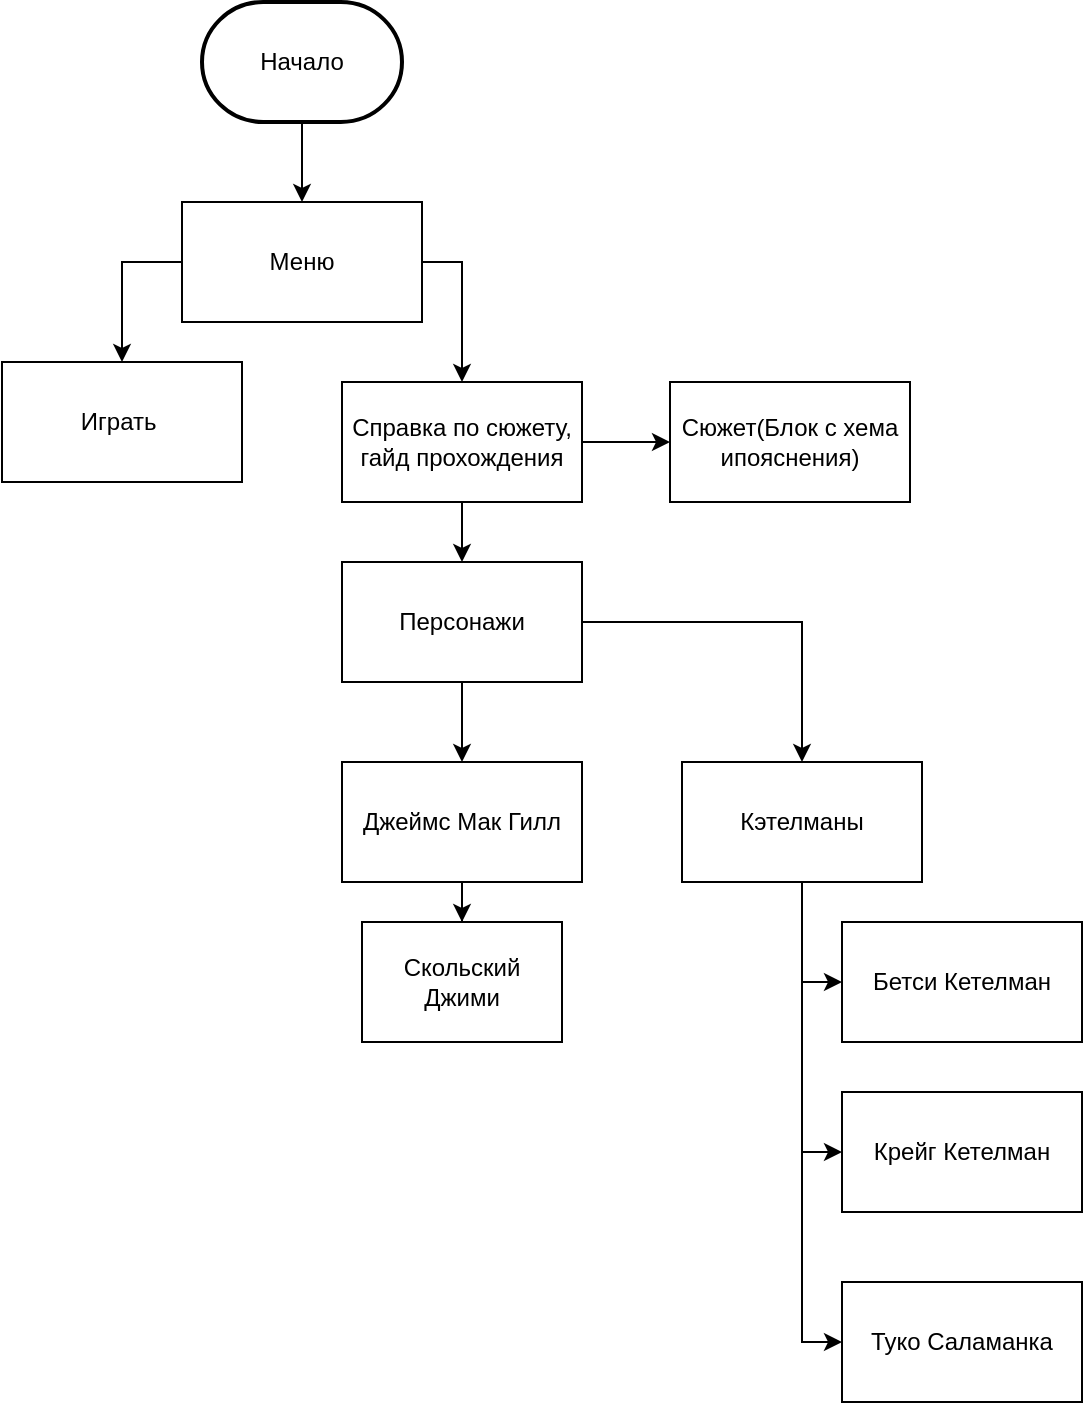 <mxfile version="24.0.1" type="device" pages="5">
  <diagram name="Страница — 1" id="7-pWmDGy4ug9OQKNB9qS">
    <mxGraphModel dx="769" dy="649" grid="1" gridSize="10" guides="1" tooltips="1" connect="1" arrows="1" fold="1" page="1" pageScale="1" pageWidth="827" pageHeight="1169" math="0" shadow="0">
      <root>
        <mxCell id="0" />
        <mxCell id="1" parent="0" />
        <mxCell id="4uhOy6yQnAFbEJ0-f2jI-21" style="edgeStyle=orthogonalEdgeStyle;rounded=0;orthogonalLoop=1;jettySize=auto;html=1;exitX=0.5;exitY=1;exitDx=0;exitDy=0;exitPerimeter=0;entryX=0.5;entryY=0;entryDx=0;entryDy=0;" parent="1" source="4uhOy6yQnAFbEJ0-f2jI-1" target="4uhOy6yQnAFbEJ0-f2jI-2" edge="1">
          <mxGeometry relative="1" as="geometry" />
        </mxCell>
        <mxCell id="4uhOy6yQnAFbEJ0-f2jI-1" value="Начало" style="strokeWidth=2;html=1;shape=mxgraph.flowchart.terminator;whiteSpace=wrap;" parent="1" vertex="1">
          <mxGeometry x="120" y="40" width="100" height="60" as="geometry" />
        </mxCell>
        <mxCell id="4uhOy6yQnAFbEJ0-f2jI-19" style="edgeStyle=orthogonalEdgeStyle;rounded=0;orthogonalLoop=1;jettySize=auto;html=1;exitX=1;exitY=0.5;exitDx=0;exitDy=0;" parent="1" source="4uhOy6yQnAFbEJ0-f2jI-2" target="4uhOy6yQnAFbEJ0-f2jI-4" edge="1">
          <mxGeometry relative="1" as="geometry" />
        </mxCell>
        <mxCell id="4uhOy6yQnAFbEJ0-f2jI-20" style="edgeStyle=orthogonalEdgeStyle;rounded=0;orthogonalLoop=1;jettySize=auto;html=1;exitX=0;exitY=0.5;exitDx=0;exitDy=0;" parent="1" source="4uhOy6yQnAFbEJ0-f2jI-2" target="4uhOy6yQnAFbEJ0-f2jI-3" edge="1">
          <mxGeometry relative="1" as="geometry" />
        </mxCell>
        <mxCell id="4uhOy6yQnAFbEJ0-f2jI-2" value="Меню" style="rounded=0;whiteSpace=wrap;html=1;" parent="1" vertex="1">
          <mxGeometry x="110" y="140" width="120" height="60" as="geometry" />
        </mxCell>
        <mxCell id="4uhOy6yQnAFbEJ0-f2jI-3" value="Играть&amp;nbsp;" style="rounded=0;whiteSpace=wrap;html=1;" parent="1" vertex="1">
          <mxGeometry x="20" y="220" width="120" height="60" as="geometry" />
        </mxCell>
        <mxCell id="4uhOy6yQnAFbEJ0-f2jI-16" style="edgeStyle=orthogonalEdgeStyle;rounded=0;orthogonalLoop=1;jettySize=auto;html=1;exitX=0.5;exitY=1;exitDx=0;exitDy=0;entryX=0.5;entryY=0;entryDx=0;entryDy=0;" parent="1" source="4uhOy6yQnAFbEJ0-f2jI-4" target="4uhOy6yQnAFbEJ0-f2jI-5" edge="1">
          <mxGeometry relative="1" as="geometry" />
        </mxCell>
        <mxCell id="4uhOy6yQnAFbEJ0-f2jI-18" style="edgeStyle=orthogonalEdgeStyle;rounded=0;orthogonalLoop=1;jettySize=auto;html=1;exitX=1;exitY=0.5;exitDx=0;exitDy=0;entryX=0;entryY=0.5;entryDx=0;entryDy=0;" parent="1" source="4uhOy6yQnAFbEJ0-f2jI-4" target="4uhOy6yQnAFbEJ0-f2jI-17" edge="1">
          <mxGeometry relative="1" as="geometry" />
        </mxCell>
        <mxCell id="4uhOy6yQnAFbEJ0-f2jI-4" value="Справка по сюжету, гайд прохождения" style="rounded=0;whiteSpace=wrap;html=1;" parent="1" vertex="1">
          <mxGeometry x="190" y="230" width="120" height="60" as="geometry" />
        </mxCell>
        <mxCell id="4uhOy6yQnAFbEJ0-f2jI-11" style="edgeStyle=orthogonalEdgeStyle;rounded=0;orthogonalLoop=1;jettySize=auto;html=1;exitX=1;exitY=0.5;exitDx=0;exitDy=0;entryX=0.5;entryY=0;entryDx=0;entryDy=0;" parent="1" source="4uhOy6yQnAFbEJ0-f2jI-5" target="4uhOy6yQnAFbEJ0-f2jI-8" edge="1">
          <mxGeometry relative="1" as="geometry" />
        </mxCell>
        <mxCell id="4uhOy6yQnAFbEJ0-f2jI-12" style="edgeStyle=orthogonalEdgeStyle;rounded=0;orthogonalLoop=1;jettySize=auto;html=1;exitX=0.5;exitY=1;exitDx=0;exitDy=0;entryX=0.5;entryY=0;entryDx=0;entryDy=0;" parent="1" source="4uhOy6yQnAFbEJ0-f2jI-5" target="4uhOy6yQnAFbEJ0-f2jI-6" edge="1">
          <mxGeometry relative="1" as="geometry" />
        </mxCell>
        <mxCell id="4uhOy6yQnAFbEJ0-f2jI-5" value="Персонажи" style="rounded=0;whiteSpace=wrap;html=1;" parent="1" vertex="1">
          <mxGeometry x="190" y="320" width="120" height="60" as="geometry" />
        </mxCell>
        <mxCell id="4uhOy6yQnAFbEJ0-f2jI-15" style="edgeStyle=orthogonalEdgeStyle;rounded=0;orthogonalLoop=1;jettySize=auto;html=1;exitX=0.5;exitY=1;exitDx=0;exitDy=0;" parent="1" source="4uhOy6yQnAFbEJ0-f2jI-6" target="4uhOy6yQnAFbEJ0-f2jI-7" edge="1">
          <mxGeometry relative="1" as="geometry" />
        </mxCell>
        <mxCell id="4uhOy6yQnAFbEJ0-f2jI-6" value="Джеймс Мак Гилл" style="rounded=0;whiteSpace=wrap;html=1;" parent="1" vertex="1">
          <mxGeometry x="190" y="420" width="120" height="60" as="geometry" />
        </mxCell>
        <mxCell id="4uhOy6yQnAFbEJ0-f2jI-7" value="Скольский Джими" style="rounded=0;whiteSpace=wrap;html=1;" parent="1" vertex="1">
          <mxGeometry x="200" y="500" width="100" height="60" as="geometry" />
        </mxCell>
        <mxCell id="4uhOy6yQnAFbEJ0-f2jI-13" style="edgeStyle=orthogonalEdgeStyle;rounded=0;orthogonalLoop=1;jettySize=auto;html=1;exitX=0.5;exitY=1;exitDx=0;exitDy=0;entryX=0;entryY=0.5;entryDx=0;entryDy=0;" parent="1" source="4uhOy6yQnAFbEJ0-f2jI-8" target="4uhOy6yQnAFbEJ0-f2jI-9" edge="1">
          <mxGeometry relative="1" as="geometry" />
        </mxCell>
        <mxCell id="4uhOy6yQnAFbEJ0-f2jI-14" style="edgeStyle=orthogonalEdgeStyle;rounded=0;orthogonalLoop=1;jettySize=auto;html=1;exitX=0.5;exitY=1;exitDx=0;exitDy=0;entryX=0;entryY=0.5;entryDx=0;entryDy=0;" parent="1" source="4uhOy6yQnAFbEJ0-f2jI-8" target="4uhOy6yQnAFbEJ0-f2jI-10" edge="1">
          <mxGeometry relative="1" as="geometry" />
        </mxCell>
        <mxCell id="_6qmsDlE-M0WqZowAZv8-2" style="edgeStyle=orthogonalEdgeStyle;rounded=0;orthogonalLoop=1;jettySize=auto;html=1;exitX=0.5;exitY=1;exitDx=0;exitDy=0;entryX=0;entryY=0.5;entryDx=0;entryDy=0;" edge="1" parent="1" source="4uhOy6yQnAFbEJ0-f2jI-8" target="_6qmsDlE-M0WqZowAZv8-1">
          <mxGeometry relative="1" as="geometry" />
        </mxCell>
        <mxCell id="4uhOy6yQnAFbEJ0-f2jI-8" value="Кэтелманы" style="rounded=0;whiteSpace=wrap;html=1;" parent="1" vertex="1">
          <mxGeometry x="360" y="420" width="120" height="60" as="geometry" />
        </mxCell>
        <mxCell id="4uhOy6yQnAFbEJ0-f2jI-9" value="Бетси Кетелман" style="rounded=0;whiteSpace=wrap;html=1;" parent="1" vertex="1">
          <mxGeometry x="440" y="500" width="120" height="60" as="geometry" />
        </mxCell>
        <mxCell id="4uhOy6yQnAFbEJ0-f2jI-10" value="Крейг Кетелман" style="rounded=0;whiteSpace=wrap;html=1;" parent="1" vertex="1">
          <mxGeometry x="440" y="585" width="120" height="60" as="geometry" />
        </mxCell>
        <mxCell id="4uhOy6yQnAFbEJ0-f2jI-17" value="Сюжет(Блок с хема ипояснения)" style="rounded=0;whiteSpace=wrap;html=1;" parent="1" vertex="1">
          <mxGeometry x="354" y="230" width="120" height="60" as="geometry" />
        </mxCell>
        <mxCell id="_6qmsDlE-M0WqZowAZv8-1" value="Туко Саламанка" style="rounded=0;whiteSpace=wrap;html=1;" vertex="1" parent="1">
          <mxGeometry x="440" y="680" width="120" height="60" as="geometry" />
        </mxCell>
      </root>
    </mxGraphModel>
  </diagram>
  <diagram id="3hrHrkihgITtCHGFarq5" name="Страница — 2">
    <mxGraphModel dx="2283" dy="531" grid="1" gridSize="10" guides="1" tooltips="1" connect="1" arrows="1" fold="1" page="1" pageScale="1" pageWidth="827" pageHeight="1169" math="0" shadow="0">
      <root>
        <mxCell id="0" />
        <mxCell id="1" parent="0" />
        <mxCell id="qra5FxyP9-iLbpL3b125-6" style="edgeStyle=orthogonalEdgeStyle;rounded=0;orthogonalLoop=1;jettySize=auto;html=1;exitX=0.5;exitY=1;exitDx=0;exitDy=0;" parent="1" source="qra5FxyP9-iLbpL3b125-1" target="qra5FxyP9-iLbpL3b125-2" edge="1">
          <mxGeometry relative="1" as="geometry" />
        </mxCell>
        <mxCell id="qra5FxyP9-iLbpL3b125-1" value="Играть" style="rounded=0;whiteSpace=wrap;html=1;" parent="1" vertex="1">
          <mxGeometry x="110" y="30" width="120" height="60" as="geometry" />
        </mxCell>
        <mxCell id="qra5FxyP9-iLbpL3b125-7" style="edgeStyle=orthogonalEdgeStyle;rounded=0;orthogonalLoop=1;jettySize=auto;html=1;exitX=0.5;exitY=1;exitDx=0;exitDy=0;entryX=0.5;entryY=0;entryDx=0;entryDy=0;" parent="1" source="qra5FxyP9-iLbpL3b125-2" target="qra5FxyP9-iLbpL3b125-3" edge="1">
          <mxGeometry relative="1" as="geometry" />
        </mxCell>
        <mxCell id="qra5FxyP9-iLbpL3b125-2" value="Сцена как по телевизору идет репортаж о том что казначей Кетелман украл полтора миллиона долларов" style="rounded=0;whiteSpace=wrap;html=1;" parent="1" vertex="1">
          <mxGeometry x="100" y="120" width="140" height="100" as="geometry" />
        </mxCell>
        <mxCell id="qra5FxyP9-iLbpL3b125-9" style="edgeStyle=orthogonalEdgeStyle;rounded=0;orthogonalLoop=1;jettySize=auto;html=1;exitX=0.5;exitY=1;exitDx=0;exitDy=0;" parent="1" source="qra5FxyP9-iLbpL3b125-3" target="qra5FxyP9-iLbpL3b125-4" edge="1">
          <mxGeometry relative="1" as="geometry" />
        </mxCell>
        <mxCell id="qra5FxyP9-iLbpL3b125-3" value="Служебный телефон звонит" style="rounded=0;whiteSpace=wrap;html=1;" parent="1" vertex="1">
          <mxGeometry x="110" y="250" width="120" height="60" as="geometry" />
        </mxCell>
        <mxCell id="qra5FxyP9-iLbpL3b125-11" style="edgeStyle=orthogonalEdgeStyle;rounded=0;orthogonalLoop=1;jettySize=auto;html=1;exitX=0.5;exitY=1;exitDx=0;exitDy=0;" parent="1" source="qra5FxyP9-iLbpL3b125-4" target="qra5FxyP9-iLbpL3b125-5" edge="1">
          <mxGeometry relative="1" as="geometry" />
        </mxCell>
        <mxCell id="qra5FxyP9-iLbpL3b125-4" value="Взять Трубку" style="rounded=0;whiteSpace=wrap;html=1;" parent="1" vertex="1">
          <mxGeometry x="110" y="340" width="120" height="60" as="geometry" />
        </mxCell>
        <mxCell id="qra5FxyP9-iLbpL3b125-18" style="edgeStyle=orthogonalEdgeStyle;rounded=0;orthogonalLoop=1;jettySize=auto;html=1;exitX=0.5;exitY=1;exitDx=0;exitDy=0;" parent="1" source="qra5FxyP9-iLbpL3b125-5" target="qra5FxyP9-iLbpL3b125-17" edge="1">
          <mxGeometry relative="1" as="geometry" />
        </mxCell>
        <mxCell id="qra5FxyP9-iLbpL3b125-5" value="Джеймс Мак Гил верно? Вам звонит Крейг Кетелман, мне нужны ваши услуги адвоката." style="rounded=0;whiteSpace=wrap;html=1;" parent="1" vertex="1">
          <mxGeometry x="90" y="450" width="160" height="80" as="geometry" />
        </mxCell>
        <mxCell id="qra5FxyP9-iLbpL3b125-81" style="edgeStyle=orthogonalEdgeStyle;rounded=0;orthogonalLoop=1;jettySize=auto;html=1;exitX=0;exitY=0.5;exitDx=0;exitDy=0;entryX=1;entryY=0.5;entryDx=0;entryDy=0;" parent="1" source="qra5FxyP9-iLbpL3b125-12" target="qra5FxyP9-iLbpL3b125-65" edge="1">
          <mxGeometry relative="1" as="geometry" />
        </mxCell>
        <mxCell id="qra5FxyP9-iLbpL3b125-12" value="Я очень рад что вы позвонили, я готов защищать вас на суде, стратегию защиты обсудим завтра." style="rounded=0;whiteSpace=wrap;html=1;" parent="1" vertex="1">
          <mxGeometry x="-80" y="670" width="160" height="100" as="geometry" />
        </mxCell>
        <mxCell id="qra5FxyP9-iLbpL3b125-31" style="edgeStyle=orthogonalEdgeStyle;rounded=0;orthogonalLoop=1;jettySize=auto;html=1;exitX=0;exitY=0.5;exitDx=0;exitDy=0;entryX=1;entryY=0.5;entryDx=0;entryDy=0;" parent="1" source="qra5FxyP9-iLbpL3b125-15" target="qra5FxyP9-iLbpL3b125-27" edge="1">
          <mxGeometry relative="1" as="geometry" />
        </mxCell>
        <mxCell id="qra5FxyP9-iLbpL3b125-15" value="Я не защищаю преступников досвидания." style="rounded=0;whiteSpace=wrap;html=1;" parent="1" vertex="1">
          <mxGeometry x="-60" y="800" width="120" height="60" as="geometry" />
        </mxCell>
        <mxCell id="qra5FxyP9-iLbpL3b125-24" style="edgeStyle=orthogonalEdgeStyle;rounded=0;orthogonalLoop=1;jettySize=auto;html=1;exitX=0.5;exitY=1;exitDx=0;exitDy=0;entryX=1;entryY=0.5;entryDx=0;entryDy=0;" parent="1" source="qra5FxyP9-iLbpL3b125-17" target="qra5FxyP9-iLbpL3b125-12" edge="1">
          <mxGeometry relative="1" as="geometry" />
        </mxCell>
        <mxCell id="qra5FxyP9-iLbpL3b125-25" style="edgeStyle=orthogonalEdgeStyle;rounded=0;orthogonalLoop=1;jettySize=auto;html=1;exitX=0.5;exitY=1;exitDx=0;exitDy=0;entryX=1;entryY=0.5;entryDx=0;entryDy=0;" parent="1" source="qra5FxyP9-iLbpL3b125-17" target="qra5FxyP9-iLbpL3b125-15" edge="1">
          <mxGeometry relative="1" as="geometry" />
        </mxCell>
        <mxCell id="qra5FxyP9-iLbpL3b125-26" style="edgeStyle=orthogonalEdgeStyle;rounded=0;orthogonalLoop=1;jettySize=auto;html=1;exitX=0.5;exitY=1;exitDx=0;exitDy=0;entryX=1;entryY=0.5;entryDx=0;entryDy=0;" parent="1" source="qra5FxyP9-iLbpL3b125-17" target="qra5FxyP9-iLbpL3b125-20" edge="1">
          <mxGeometry relative="1" as="geometry" />
        </mxCell>
        <mxCell id="qra5FxyP9-iLbpL3b125-17" value="Ваше дело одно из самых крупных за последний год, дайте мне секунду все обдумать." style="rounded=0;whiteSpace=wrap;html=1;" parent="1" vertex="1">
          <mxGeometry x="90" y="555" width="160" height="60" as="geometry" />
        </mxCell>
        <mxCell id="qra5FxyP9-iLbpL3b125-35" style="edgeStyle=orthogonalEdgeStyle;rounded=0;orthogonalLoop=1;jettySize=auto;html=1;exitX=0;exitY=0.5;exitDx=0;exitDy=0;entryX=1;entryY=0.5;entryDx=0;entryDy=0;" parent="1" source="qra5FxyP9-iLbpL3b125-20" target="qra5FxyP9-iLbpL3b125-33" edge="1">
          <mxGeometry relative="1" as="geometry" />
        </mxCell>
        <mxCell id="qra5FxyP9-iLbpL3b125-20" value="Эта секс по телефону?" style="rounded=0;whiteSpace=wrap;html=1;" parent="1" vertex="1">
          <mxGeometry x="-60" y="880" width="120" height="60" as="geometry" />
        </mxCell>
        <mxCell id="qra5FxyP9-iLbpL3b125-32" style="edgeStyle=orthogonalEdgeStyle;rounded=0;orthogonalLoop=1;jettySize=auto;html=1;exitX=0;exitY=0.5;exitDx=0;exitDy=0;entryX=1;entryY=0.5;entryDx=0;entryDy=0;" parent="1" source="qra5FxyP9-iLbpL3b125-27" target="qra5FxyP9-iLbpL3b125-30" edge="1">
          <mxGeometry relative="1" as="geometry" />
        </mxCell>
        <mxCell id="qra5FxyP9-iLbpL3b125-27" value="В телефоне слышаться гудки, ваш собеседник бросил трубку." style="rounded=0;whiteSpace=wrap;html=1;" parent="1" vertex="1">
          <mxGeometry x="-210" y="800" width="120" height="60" as="geometry" />
        </mxCell>
        <mxCell id="qra5FxyP9-iLbpL3b125-56" style="edgeStyle=orthogonalEdgeStyle;rounded=0;orthogonalLoop=1;jettySize=auto;html=1;exitX=0;exitY=0.5;exitDx=0;exitDy=0;entryX=0;entryY=0.5;entryDx=0;entryDy=0;" parent="1" source="qra5FxyP9-iLbpL3b125-30" target="qra5FxyP9-iLbpL3b125-53" edge="1">
          <mxGeometry relative="1" as="geometry" />
        </mxCell>
        <mxCell id="qra5FxyP9-iLbpL3b125-30" value="Лечь спать" style="rounded=0;whiteSpace=wrap;html=1;" parent="1" vertex="1">
          <mxGeometry x="-360" y="800" width="120" height="60" as="geometry" />
        </mxCell>
        <mxCell id="qra5FxyP9-iLbpL3b125-36" style="edgeStyle=orthogonalEdgeStyle;rounded=0;orthogonalLoop=1;jettySize=auto;html=1;exitX=0;exitY=0.5;exitDx=0;exitDy=0;entryX=1;entryY=0.5;entryDx=0;entryDy=0;" parent="1" source="qra5FxyP9-iLbpL3b125-33" target="qra5FxyP9-iLbpL3b125-34" edge="1">
          <mxGeometry relative="1" as="geometry" />
        </mxCell>
        <mxCell id="qra5FxyP9-iLbpL3b125-38" style="edgeStyle=orthogonalEdgeStyle;rounded=0;orthogonalLoop=1;jettySize=auto;html=1;exitX=0;exitY=0.5;exitDx=0;exitDy=0;entryX=1;entryY=0.5;entryDx=0;entryDy=0;" parent="1" source="qra5FxyP9-iLbpL3b125-33" target="qra5FxyP9-iLbpL3b125-37" edge="1">
          <mxGeometry relative="1" as="geometry" />
        </mxCell>
        <mxCell id="qra5FxyP9-iLbpL3b125-33" value="Что эм нет вы пьяны ?" style="rounded=0;whiteSpace=wrap;html=1;" parent="1" vertex="1">
          <mxGeometry x="-200" y="880" width="120" height="60" as="geometry" />
        </mxCell>
        <mxCell id="qra5FxyP9-iLbpL3b125-47" style="edgeStyle=orthogonalEdgeStyle;rounded=0;orthogonalLoop=1;jettySize=auto;html=1;exitX=0;exitY=0.5;exitDx=0;exitDy=0;entryX=1;entryY=0.5;entryDx=0;entryDy=0;" parent="1" source="qra5FxyP9-iLbpL3b125-34" target="qra5FxyP9-iLbpL3b125-45" edge="1">
          <mxGeometry relative="1" as="geometry" />
        </mxCell>
        <mxCell id="qra5FxyP9-iLbpL3b125-48" style="edgeStyle=orthogonalEdgeStyle;rounded=0;orthogonalLoop=1;jettySize=auto;html=1;exitX=0;exitY=0.5;exitDx=0;exitDy=0;entryX=1;entryY=0.75;entryDx=0;entryDy=0;" parent="1" source="qra5FxyP9-iLbpL3b125-34" target="qra5FxyP9-iLbpL3b125-46" edge="1">
          <mxGeometry relative="1" as="geometry" />
        </mxCell>
        <mxCell id="qra5FxyP9-iLbpL3b125-34" value="Простите, это я не вам, вернемся к делу?" style="rounded=0;whiteSpace=wrap;html=1;" parent="1" vertex="1">
          <mxGeometry x="-400" y="930" width="120" height="60" as="geometry" />
        </mxCell>
        <mxCell id="qra5FxyP9-iLbpL3b125-43" style="edgeStyle=orthogonalEdgeStyle;rounded=0;orthogonalLoop=1;jettySize=auto;html=1;exitX=0;exitY=0.5;exitDx=0;exitDy=0;entryX=1;entryY=0.5;entryDx=0;entryDy=0;" parent="1" source="qra5FxyP9-iLbpL3b125-37" target="qra5FxyP9-iLbpL3b125-41" edge="1">
          <mxGeometry relative="1" as="geometry" />
        </mxCell>
        <mxCell id="qra5FxyP9-iLbpL3b125-37" value="Что на тебе надето?" style="rounded=0;whiteSpace=wrap;html=1;" parent="1" vertex="1">
          <mxGeometry x="-360" y="1080" width="120" height="60" as="geometry" />
        </mxCell>
        <mxCell id="qra5FxyP9-iLbpL3b125-59" style="edgeStyle=orthogonalEdgeStyle;rounded=0;orthogonalLoop=1;jettySize=auto;html=1;exitX=0;exitY=0.5;exitDx=0;exitDy=0;entryX=0.5;entryY=0;entryDx=0;entryDy=0;" parent="1" source="qra5FxyP9-iLbpL3b125-41" target="qra5FxyP9-iLbpL3b125-57" edge="1">
          <mxGeometry relative="1" as="geometry" />
        </mxCell>
        <mxCell id="qra5FxyP9-iLbpL3b125-41" value="В телефоне слышаться гудки, ваш собеседник бросил трубку." style="rounded=0;whiteSpace=wrap;html=1;" parent="1" vertex="1">
          <mxGeometry x="-500" y="1080" width="120" height="60" as="geometry" />
        </mxCell>
        <mxCell id="qra5FxyP9-iLbpL3b125-54" style="edgeStyle=orthogonalEdgeStyle;rounded=0;orthogonalLoop=1;jettySize=auto;html=1;exitX=0.5;exitY=1;exitDx=0;exitDy=0;entryX=0.5;entryY=0;entryDx=0;entryDy=0;" parent="1" source="qra5FxyP9-iLbpL3b125-42" target="qra5FxyP9-iLbpL3b125-53" edge="1">
          <mxGeometry relative="1" as="geometry" />
        </mxCell>
        <mxCell id="qra5FxyP9-iLbpL3b125-42" value="Лечь спать" style="rounded=0;whiteSpace=wrap;html=1;" parent="1" vertex="1">
          <mxGeometry x="-720" y="1169" width="120" height="60" as="geometry" />
        </mxCell>
        <mxCell id="qra5FxyP9-iLbpL3b125-45" value="Я очень рад что вы позвонили, я готов защищать вас на суде, стратегию защиты обсудим завтра." style="rounded=0;whiteSpace=wrap;html=1;" parent="1" vertex="1">
          <mxGeometry x="-620" y="840" width="160" height="100" as="geometry" />
        </mxCell>
        <mxCell id="qra5FxyP9-iLbpL3b125-51" style="edgeStyle=orthogonalEdgeStyle;rounded=0;orthogonalLoop=1;jettySize=auto;html=1;exitX=0;exitY=0.5;exitDx=0;exitDy=0;entryX=0.5;entryY=0;entryDx=0;entryDy=0;" parent="1" source="qra5FxyP9-iLbpL3b125-46" target="qra5FxyP9-iLbpL3b125-50" edge="1">
          <mxGeometry relative="1" as="geometry" />
        </mxCell>
        <mxCell id="qra5FxyP9-iLbpL3b125-46" value="Я не защищаю преступников досвидания." style="rounded=0;whiteSpace=wrap;html=1;" parent="1" vertex="1">
          <mxGeometry x="-580" y="980" width="120" height="60" as="geometry" />
        </mxCell>
        <mxCell id="qra5FxyP9-iLbpL3b125-52" style="edgeStyle=orthogonalEdgeStyle;rounded=0;orthogonalLoop=1;jettySize=auto;html=1;exitX=0.5;exitY=1;exitDx=0;exitDy=0;entryX=0.5;entryY=0;entryDx=0;entryDy=0;" parent="1" source="qra5FxyP9-iLbpL3b125-50" target="qra5FxyP9-iLbpL3b125-42" edge="1">
          <mxGeometry relative="1" as="geometry" />
        </mxCell>
        <mxCell id="qra5FxyP9-iLbpL3b125-50" value="В телефоне слышаться гудки, ваш собеседник бросил трубку." style="rounded=0;whiteSpace=wrap;html=1;" parent="1" vertex="1">
          <mxGeometry x="-720" y="1040" width="120" height="60" as="geometry" />
        </mxCell>
        <mxCell id="qra5FxyP9-iLbpL3b125-53" value="Переход на лист 4" style="rounded=0;whiteSpace=wrap;html=1;" parent="1" vertex="1">
          <mxGeometry x="-720" y="1260" width="120" height="60" as="geometry" />
        </mxCell>
        <mxCell id="qra5FxyP9-iLbpL3b125-64" style="edgeStyle=orthogonalEdgeStyle;rounded=0;orthogonalLoop=1;jettySize=auto;html=1;exitX=0.5;exitY=1;exitDx=0;exitDy=0;entryX=0.5;entryY=0;entryDx=0;entryDy=0;" parent="1" source="qra5FxyP9-iLbpL3b125-57" target="qra5FxyP9-iLbpL3b125-61" edge="1">
          <mxGeometry relative="1" as="geometry" />
        </mxCell>
        <mxCell id="qra5FxyP9-iLbpL3b125-57" value="Лечь спать шаг первый на пути к глупой концовке." style="rounded=0;whiteSpace=wrap;html=1;" parent="1" vertex="1">
          <mxGeometry x="-580" y="1169" width="120" height="60" as="geometry" />
        </mxCell>
        <mxCell id="qra5FxyP9-iLbpL3b125-60" value="Лист 5" style="rounded=0;whiteSpace=wrap;html=1;" parent="1" vertex="1">
          <mxGeometry x="-580" y="1340" width="120" height="60" as="geometry" />
        </mxCell>
        <mxCell id="qra5FxyP9-iLbpL3b125-62" style="edgeStyle=orthogonalEdgeStyle;rounded=0;orthogonalLoop=1;jettySize=auto;html=1;exitX=0.5;exitY=1;exitDx=0;exitDy=0;entryX=0.5;entryY=0;entryDx=0;entryDy=0;" parent="1" source="qra5FxyP9-iLbpL3b125-61" target="qra5FxyP9-iLbpL3b125-60" edge="1">
          <mxGeometry relative="1" as="geometry" />
        </mxCell>
        <mxCell id="qra5FxyP9-iLbpL3b125-61" value="Лечь спать" style="rounded=0;whiteSpace=wrap;html=1;" parent="1" vertex="1">
          <mxGeometry x="-580" y="1260" width="120" height="60" as="geometry" />
        </mxCell>
        <mxCell id="qra5FxyP9-iLbpL3b125-71" style="edgeStyle=orthogonalEdgeStyle;rounded=0;orthogonalLoop=1;jettySize=auto;html=1;exitX=0;exitY=0.5;exitDx=0;exitDy=0;entryX=1;entryY=0.5;entryDx=0;entryDy=0;" parent="1" source="qra5FxyP9-iLbpL3b125-65" target="qra5FxyP9-iLbpL3b125-66" edge="1">
          <mxGeometry relative="1" as="geometry" />
        </mxCell>
        <mxCell id="qra5FxyP9-iLbpL3b125-65" value="из телефона, хорошо предлогаю завтра в 10 встретиться у вас офисе." style="rounded=0;whiteSpace=wrap;html=1;" parent="1" vertex="1">
          <mxGeometry x="-320" y="680" width="160" height="80" as="geometry" />
        </mxCell>
        <mxCell id="qra5FxyP9-iLbpL3b125-72" style="edgeStyle=orthogonalEdgeStyle;rounded=0;orthogonalLoop=1;jettySize=auto;html=1;exitX=0;exitY=0.5;exitDx=0;exitDy=0;entryX=1;entryY=0.5;entryDx=0;entryDy=0;" parent="1" source="qra5FxyP9-iLbpL3b125-66" target="qra5FxyP9-iLbpL3b125-67" edge="1">
          <mxGeometry relative="1" as="geometry" />
        </mxCell>
        <mxCell id="qra5FxyP9-iLbpL3b125-66" value="Вы некоторое время смотрите на свою бедную лачугу и не знаете что ответить" style="rounded=0;whiteSpace=wrap;html=1;" parent="1" vertex="1">
          <mxGeometry x="-490" y="690" width="120" height="60" as="geometry" />
        </mxCell>
        <mxCell id="qra5FxyP9-iLbpL3b125-74" style="edgeStyle=orthogonalEdgeStyle;rounded=0;orthogonalLoop=1;jettySize=auto;html=1;exitX=0;exitY=0.5;exitDx=0;exitDy=0;entryX=1;entryY=0.5;entryDx=0;entryDy=0;" parent="1" source="qra5FxyP9-iLbpL3b125-67" target="qra5FxyP9-iLbpL3b125-73" edge="1">
          <mxGeometry relative="1" as="geometry" />
        </mxCell>
        <mxCell id="qra5FxyP9-iLbpL3b125-67" value="Знаете давайте лучше в кафе Чачос мучачос, а то у меня в офисе ремонт пыльно." style="rounded=0;whiteSpace=wrap;html=1;" parent="1" vertex="1">
          <mxGeometry x="-680" y="685" width="130" height="70" as="geometry" />
        </mxCell>
        <mxCell id="qra5FxyP9-iLbpL3b125-78" style="edgeStyle=orthogonalEdgeStyle;rounded=0;orthogonalLoop=1;jettySize=auto;html=1;exitX=0.5;exitY=0;exitDx=0;exitDy=0;entryX=0.5;entryY=1;entryDx=0;entryDy=0;" parent="1" source="qra5FxyP9-iLbpL3b125-73" target="qra5FxyP9-iLbpL3b125-77" edge="1">
          <mxGeometry relative="1" as="geometry" />
        </mxCell>
        <mxCell id="qra5FxyP9-iLbpL3b125-84" style="edgeStyle=orthogonalEdgeStyle;rounded=0;orthogonalLoop=1;jettySize=auto;html=1;exitX=0;exitY=0.5;exitDx=0;exitDy=0;entryX=0.5;entryY=1;entryDx=0;entryDy=0;" parent="1" source="qra5FxyP9-iLbpL3b125-73" target="qra5FxyP9-iLbpL3b125-83" edge="1">
          <mxGeometry relative="1" as="geometry" />
        </mxCell>
        <mxCell id="qra5FxyP9-iLbpL3b125-73" value="Из телефона - эм ну ладно, а какая там кухня ?" style="rounded=0;whiteSpace=wrap;html=1;" parent="1" vertex="1">
          <mxGeometry x="-850" y="685" width="120" height="70" as="geometry" />
        </mxCell>
        <mxCell id="qra5FxyP9-iLbpL3b125-87" style="edgeStyle=orthogonalEdgeStyle;rounded=0;orthogonalLoop=1;jettySize=auto;html=1;exitX=0.5;exitY=0;exitDx=0;exitDy=0;entryX=0.5;entryY=1;entryDx=0;entryDy=0;" parent="1" source="qra5FxyP9-iLbpL3b125-75" target="qra5FxyP9-iLbpL3b125-86" edge="1">
          <mxGeometry relative="1" as="geometry" />
        </mxCell>
        <mxCell id="qra5FxyP9-iLbpL3b125-75" value="&amp;nbsp;Я ее не очень люблю, но раз вы настаиваете я согласен." style="rounded=0;whiteSpace=wrap;html=1;" parent="1" vertex="1">
          <mxGeometry x="-970" y="540" width="130" height="65" as="geometry" />
        </mxCell>
        <mxCell id="qra5FxyP9-iLbpL3b125-92" style="edgeStyle=orthogonalEdgeStyle;rounded=0;orthogonalLoop=1;jettySize=auto;html=1;exitX=0.5;exitY=0;exitDx=0;exitDy=0;entryX=0.5;entryY=1;entryDx=0;entryDy=0;" parent="1" source="qra5FxyP9-iLbpL3b125-77" target="qra5FxyP9-iLbpL3b125-90" edge="1">
          <mxGeometry relative="1" as="geometry" />
        </mxCell>
        <mxCell id="qra5FxyP9-iLbpL3b125-77" value="Как скажите, издать звук гудка и остаться на линии" style="rounded=0;whiteSpace=wrap;html=1;" parent="1" vertex="1">
          <mxGeometry x="-665" y="545" width="120" height="70" as="geometry" />
        </mxCell>
        <mxCell id="qra5FxyP9-iLbpL3b125-79" value="Лечь спать переход на лист 3" style="rounded=0;whiteSpace=wrap;html=1;" parent="1" vertex="1">
          <mxGeometry x="-947" y="190" width="120" height="60" as="geometry" />
        </mxCell>
        <mxCell id="qra5FxyP9-iLbpL3b125-82" style="edgeStyle=orthogonalEdgeStyle;rounded=0;orthogonalLoop=1;jettySize=auto;html=1;exitX=0.5;exitY=1;exitDx=0;exitDy=0;" parent="1" source="qra5FxyP9-iLbpL3b125-73" target="qra5FxyP9-iLbpL3b125-73" edge="1">
          <mxGeometry relative="1" as="geometry" />
        </mxCell>
        <mxCell id="qra5FxyP9-iLbpL3b125-85" style="edgeStyle=orthogonalEdgeStyle;rounded=0;orthogonalLoop=1;jettySize=auto;html=1;exitX=0.5;exitY=0;exitDx=0;exitDy=0;entryX=0.5;entryY=1;entryDx=0;entryDy=0;" parent="1" source="qra5FxyP9-iLbpL3b125-83" target="qra5FxyP9-iLbpL3b125-75" edge="1">
          <mxGeometry relative="1" as="geometry" />
        </mxCell>
        <mxCell id="qra5FxyP9-iLbpL3b125-83" value="Мексиканская конечно, мы же в Альбукерке" style="rounded=0;whiteSpace=wrap;html=1;" parent="1" vertex="1">
          <mxGeometry x="-960" y="620" width="120" height="60" as="geometry" />
        </mxCell>
        <mxCell id="qra5FxyP9-iLbpL3b125-98" style="edgeStyle=orthogonalEdgeStyle;rounded=0;orthogonalLoop=1;jettySize=auto;html=1;exitX=0.5;exitY=0;exitDx=0;exitDy=0;entryX=0.5;entryY=1;entryDx=0;entryDy=0;" parent="1" source="qra5FxyP9-iLbpL3b125-86" target="qra5FxyP9-iLbpL3b125-88" edge="1">
          <mxGeometry relative="1" as="geometry" />
        </mxCell>
        <mxCell id="qra5FxyP9-iLbpL3b125-86" value="Из телефона - закончите разговор, у меня залипла кнопка." style="rounded=0;whiteSpace=wrap;html=1;" parent="1" vertex="1">
          <mxGeometry x="-970" y="450" width="120" height="60" as="geometry" />
        </mxCell>
        <mxCell id="qra5FxyP9-iLbpL3b125-89" style="edgeStyle=orthogonalEdgeStyle;rounded=0;orthogonalLoop=1;jettySize=auto;html=1;exitX=0.5;exitY=0;exitDx=0;exitDy=0;entryX=0;entryY=0.5;entryDx=0;entryDy=0;" parent="1" source="qra5FxyP9-iLbpL3b125-88" target="qra5FxyP9-iLbpL3b125-79" edge="1">
          <mxGeometry relative="1" as="geometry">
            <Array as="points">
              <mxPoint x="-960" y="370" />
            </Array>
          </mxGeometry>
        </mxCell>
        <mxCell id="qra5FxyP9-iLbpL3b125-88" value="Бросить трубку и лечь спать" style="rounded=0;whiteSpace=wrap;html=1;" parent="1" vertex="1">
          <mxGeometry x="-970" y="370" width="120" height="60" as="geometry" />
        </mxCell>
        <mxCell id="qra5FxyP9-iLbpL3b125-95" style="edgeStyle=orthogonalEdgeStyle;rounded=0;orthogonalLoop=1;jettySize=auto;html=1;exitX=0.5;exitY=0;exitDx=0;exitDy=0;entryX=0.5;entryY=1;entryDx=0;entryDy=0;" parent="1" source="qra5FxyP9-iLbpL3b125-90" target="qra5FxyP9-iLbpL3b125-93" edge="1">
          <mxGeometry relative="1" as="geometry" />
        </mxCell>
        <mxCell id="qra5FxyP9-iLbpL3b125-100" style="edgeStyle=orthogonalEdgeStyle;rounded=0;orthogonalLoop=1;jettySize=auto;html=1;exitX=1;exitY=0.5;exitDx=0;exitDy=0;" parent="1" source="qra5FxyP9-iLbpL3b125-90" target="qra5FxyP9-iLbpL3b125-99" edge="1">
          <mxGeometry relative="1" as="geometry" />
        </mxCell>
        <mxCell id="qra5FxyP9-iLbpL3b125-90" value="из телефона - Але вы еще здесь ?" style="rounded=0;whiteSpace=wrap;html=1;" parent="1" vertex="1">
          <mxGeometry x="-665" y="440" width="120" height="60" as="geometry" />
        </mxCell>
        <mxCell id="qra5FxyP9-iLbpL3b125-96" style="edgeStyle=orthogonalEdgeStyle;rounded=0;orthogonalLoop=1;jettySize=auto;html=1;exitX=0.5;exitY=0;exitDx=0;exitDy=0;entryX=0.5;entryY=1;entryDx=0;entryDy=0;" parent="1" source="qra5FxyP9-iLbpL3b125-93" target="qra5FxyP9-iLbpL3b125-94" edge="1">
          <mxGeometry relative="1" as="geometry" />
        </mxCell>
        <mxCell id="qra5FxyP9-iLbpL3b125-93" value="Да&amp;nbsp;" style="rounded=0;whiteSpace=wrap;html=1;" parent="1" vertex="1">
          <mxGeometry x="-665" y="360" width="120" height="60" as="geometry" />
        </mxCell>
        <mxCell id="qra5FxyP9-iLbpL3b125-97" style="edgeStyle=orthogonalEdgeStyle;rounded=0;orthogonalLoop=1;jettySize=auto;html=1;exitX=0;exitY=0.5;exitDx=0;exitDy=0;entryX=1;entryY=0.5;entryDx=0;entryDy=0;" parent="1" source="qra5FxyP9-iLbpL3b125-94" target="qra5FxyP9-iLbpL3b125-88" edge="1">
          <mxGeometry relative="1" as="geometry" />
        </mxCell>
        <mxCell id="qra5FxyP9-iLbpL3b125-94" value="Так бросайте трубку" style="rounded=0;whiteSpace=wrap;html=1;" parent="1" vertex="1">
          <mxGeometry x="-665" y="280" width="120" height="60" as="geometry" />
        </mxCell>
        <mxCell id="qra5FxyP9-iLbpL3b125-102" style="edgeStyle=orthogonalEdgeStyle;rounded=0;orthogonalLoop=1;jettySize=auto;html=1;exitX=1;exitY=0.5;exitDx=0;exitDy=0;entryX=0;entryY=0.5;entryDx=0;entryDy=0;" parent="1" source="qra5FxyP9-iLbpL3b125-99" target="qra5FxyP9-iLbpL3b125-101" edge="1">
          <mxGeometry relative="1" as="geometry" />
        </mxCell>
        <mxCell id="qra5FxyP9-iLbpL3b125-99" value="Молчать" style="rounded=0;whiteSpace=wrap;html=1;" parent="1" vertex="1">
          <mxGeometry x="-500" y="440" width="120" height="60" as="geometry" />
        </mxCell>
        <mxCell id="qra5FxyP9-iLbpL3b125-106" style="edgeStyle=orthogonalEdgeStyle;rounded=0;orthogonalLoop=1;jettySize=auto;html=1;exitX=1;exitY=0.5;exitDx=0;exitDy=0;entryX=0;entryY=0.5;entryDx=0;entryDy=0;" parent="1" source="qra5FxyP9-iLbpL3b125-101" target="qra5FxyP9-iLbpL3b125-103" edge="1">
          <mxGeometry relative="1" as="geometry" />
        </mxCell>
        <mxCell id="qra5FxyP9-iLbpL3b125-101" value="Из телефона - Бетси спрячь деньги получше,я договорился с хорошим адвакатом, не гвоори ему про то что мы что то украли." style="rounded=0;whiteSpace=wrap;html=1;" parent="1" vertex="1">
          <mxGeometry x="-350" y="425" width="140" height="90" as="geometry" />
        </mxCell>
        <mxCell id="qra5FxyP9-iLbpL3b125-105" style="edgeStyle=orthogonalEdgeStyle;rounded=0;orthogonalLoop=1;jettySize=auto;html=1;exitX=0.5;exitY=0;exitDx=0;exitDy=0;" parent="1" source="qra5FxyP9-iLbpL3b125-103" target="qra5FxyP9-iLbpL3b125-104" edge="1">
          <mxGeometry relative="1" as="geometry" />
        </mxCell>
        <mxCell id="qra5FxyP9-iLbpL3b125-103" value="-шуршание и тишина" style="rounded=0;whiteSpace=wrap;html=1;" parent="1" vertex="1">
          <mxGeometry x="-160" y="440" width="120" height="60" as="geometry" />
        </mxCell>
        <mxCell id="qra5FxyP9-iLbpL3b125-108" style="edgeStyle=orthogonalEdgeStyle;rounded=0;orthogonalLoop=1;jettySize=auto;html=1;exitX=0.5;exitY=0;exitDx=0;exitDy=0;entryX=0.5;entryY=1;entryDx=0;entryDy=0;" parent="1" source="qra5FxyP9-iLbpL3b125-104" target="qra5FxyP9-iLbpL3b125-107" edge="1">
          <mxGeometry relative="1" as="geometry" />
        </mxCell>
        <mxCell id="qra5FxyP9-iLbpL3b125-104" value="Бросить трубку" style="rounded=0;whiteSpace=wrap;html=1;" parent="1" vertex="1">
          <mxGeometry x="-160" y="320" width="120" height="60" as="geometry" />
        </mxCell>
        <mxCell id="qra5FxyP9-iLbpL3b125-107" value="Переход на лист 6" style="rounded=0;whiteSpace=wrap;html=1;" parent="1" vertex="1">
          <mxGeometry x="-160" y="230" width="120" height="60" as="geometry" />
        </mxCell>
        <mxCell id="2geSEo1pv_bBml41nv0b-1" value="Лист 3 концовка Мак Гилла" style="rounded=0;whiteSpace=wrap;html=1;" parent="1" vertex="1">
          <mxGeometry x="390" y="250" width="120" height="60" as="geometry" />
        </mxCell>
        <mxCell id="2geSEo1pv_bBml41nv0b-2" value="Лист 4 второе дело" style="rounded=0;whiteSpace=wrap;html=1;" parent="1" vertex="1">
          <mxGeometry x="390" y="360" width="120" height="60" as="geometry" />
        </mxCell>
        <mxCell id="oB7pgTWB129OJ-zRQqxM-1" value="лист 5 Секс по телефону, рофельная концовка, изьятие адвакатской лицензии" style="rounded=0;whiteSpace=wrap;html=1;" parent="1" vertex="1">
          <mxGeometry x="360" y="460" width="160" height="110" as="geometry" />
        </mxCell>
        <mxCell id="oB7pgTWB129OJ-zRQqxM-2" value="Лист 6 две концовки на скольского джимми" style="rounded=0;whiteSpace=wrap;html=1;" parent="1" vertex="1">
          <mxGeometry x="390" y="630" width="120" height="60" as="geometry" />
        </mxCell>
        <mxCell id="oB7pgTWB129OJ-zRQqxM-3" value="Лист 7 Концовка с мафией, новая личность или смерть" style="rounded=0;whiteSpace=wrap;html=1;" parent="1" vertex="1">
          <mxGeometry x="380" y="730" width="120" height="60" as="geometry" />
        </mxCell>
      </root>
    </mxGraphModel>
  </diagram>
  <diagram id="BigUZdDrZ0DtpHHz4d3T" name="Страница — 3">
    <mxGraphModel dx="1744" dy="1168" grid="1" gridSize="10" guides="0" tooltips="1" connect="1" arrows="1" fold="1" page="1" pageScale="1" pageWidth="827" pageHeight="1169" math="0" shadow="0">
      <root>
        <mxCell id="0" />
        <mxCell id="1" parent="0" />
        <mxCell id="c5WWoJyi4pvTkMdlaHeg-13" style="edgeStyle=orthogonalEdgeStyle;rounded=0;orthogonalLoop=1;jettySize=auto;html=1;exitX=0.5;exitY=1;exitDx=0;exitDy=0;" parent="1" source="c5WWoJyi4pvTkMdlaHeg-1" target="c5WWoJyi4pvTkMdlaHeg-2" edge="1">
          <mxGeometry relative="1" as="geometry" />
        </mxCell>
        <mxCell id="c5WWoJyi4pvTkMdlaHeg-1" value="Сюжетная линия 3" style="rounded=0;whiteSpace=wrap;html=1;" parent="1" vertex="1">
          <mxGeometry x="200" y="210" width="120" height="60" as="geometry" />
        </mxCell>
        <mxCell id="c5WWoJyi4pvTkMdlaHeg-4" style="edgeStyle=orthogonalEdgeStyle;rounded=0;orthogonalLoop=1;jettySize=auto;html=1;exitX=0.5;exitY=1;exitDx=0;exitDy=0;entryX=0.5;entryY=0;entryDx=0;entryDy=0;" parent="1" source="c5WWoJyi4pvTkMdlaHeg-2" target="c5WWoJyi4pvTkMdlaHeg-3" edge="1">
          <mxGeometry relative="1" as="geometry" />
        </mxCell>
        <mxCell id="c5WWoJyi4pvTkMdlaHeg-2" value="Вы просыпаетесь в 9 часов утра в своей кибитке." style="rounded=0;whiteSpace=wrap;html=1;" parent="1" vertex="1">
          <mxGeometry x="200" y="310" width="120" height="60" as="geometry" />
        </mxCell>
        <mxCell id="c5WWoJyi4pvTkMdlaHeg-8" style="edgeStyle=orthogonalEdgeStyle;rounded=0;orthogonalLoop=1;jettySize=auto;html=1;exitX=0.5;exitY=1;exitDx=0;exitDy=0;" parent="1" source="c5WWoJyi4pvTkMdlaHeg-3" target="c5WWoJyi4pvTkMdlaHeg-5" edge="1">
          <mxGeometry relative="1" as="geometry" />
        </mxCell>
        <mxCell id="c5WWoJyi4pvTkMdlaHeg-3" value="-Черт&amp;nbsp; я уже опаздываю пора ехать в на встречу" style="rounded=0;whiteSpace=wrap;html=1;" parent="1" vertex="1">
          <mxGeometry x="200" y="410" width="120" height="60" as="geometry" />
        </mxCell>
        <mxCell id="c5WWoJyi4pvTkMdlaHeg-7" style="edgeStyle=orthogonalEdgeStyle;rounded=0;orthogonalLoop=1;jettySize=auto;html=1;exitX=0.5;exitY=1;exitDx=0;exitDy=0;entryX=0.5;entryY=0;entryDx=0;entryDy=0;" parent="1" source="c5WWoJyi4pvTkMdlaHeg-5" target="c5WWoJyi4pvTkMdlaHeg-6" edge="1">
          <mxGeometry relative="1" as="geometry" />
        </mxCell>
        <mxCell id="c5WWoJyi4pvTkMdlaHeg-5" value="Выходя из вашего &quot;офиса&quot; вы видите приклеенный к двери счет аренду помещения." style="rounded=0;whiteSpace=wrap;html=1;" parent="1" vertex="1">
          <mxGeometry x="185" y="510" width="150" height="80" as="geometry" />
        </mxCell>
        <mxCell id="c5WWoJyi4pvTkMdlaHeg-10" style="edgeStyle=orthogonalEdgeStyle;rounded=0;orthogonalLoop=1;jettySize=auto;html=1;exitX=0.5;exitY=1;exitDx=0;exitDy=0;entryX=0.5;entryY=0;entryDx=0;entryDy=0;" parent="1" source="c5WWoJyi4pvTkMdlaHeg-6" target="c5WWoJyi4pvTkMdlaHeg-9" edge="1">
          <mxGeometry relative="1" as="geometry" />
        </mxCell>
        <mxCell id="c5WWoJyi4pvTkMdlaHeg-6" value="-Бла бла бла, оплата должна быть внесена до 21:00 (текущая дата)" style="rounded=0;whiteSpace=wrap;html=1;" parent="1" vertex="1">
          <mxGeometry x="200" y="620" width="120" height="60" as="geometry" />
        </mxCell>
        <mxCell id="c5WWoJyi4pvTkMdlaHeg-12" style="edgeStyle=orthogonalEdgeStyle;rounded=0;orthogonalLoop=1;jettySize=auto;html=1;exitX=0.5;exitY=1;exitDx=0;exitDy=0;entryX=0.5;entryY=0;entryDx=0;entryDy=0;" parent="1" source="c5WWoJyi4pvTkMdlaHeg-9" target="c5WWoJyi4pvTkMdlaHeg-11" edge="1">
          <mxGeometry relative="1" as="geometry" />
        </mxCell>
        <mxCell id="c5WWoJyi4pvTkMdlaHeg-9" value="Черт возьми, мне нужно дело Кетелмана!" style="rounded=0;whiteSpace=wrap;html=1;" parent="1" vertex="1">
          <mxGeometry x="200" y="710" width="120" height="60" as="geometry" />
        </mxCell>
        <mxCell id="uD7CAKoIBbH6fDn1h2Dx-14" style="edgeStyle=orthogonalEdgeStyle;rounded=0;orthogonalLoop=1;jettySize=auto;html=1;exitX=0.5;exitY=1;exitDx=0;exitDy=0;entryX=0.5;entryY=0;entryDx=0;entryDy=0;" parent="1" source="c5WWoJyi4pvTkMdlaHeg-11" target="uD7CAKoIBbH6fDn1h2Dx-2" edge="1">
          <mxGeometry relative="1" as="geometry" />
        </mxCell>
        <mxCell id="c5WWoJyi4pvTkMdlaHeg-11" value="Сесть в машину и поехать на встречу" style="rounded=0;whiteSpace=wrap;html=1;" parent="1" vertex="1">
          <mxGeometry x="200" y="800" width="120" height="60" as="geometry" />
        </mxCell>
        <mxCell id="uD7CAKoIBbH6fDn1h2Dx-5" style="edgeStyle=orthogonalEdgeStyle;rounded=0;orthogonalLoop=1;jettySize=auto;html=1;exitX=0.5;exitY=1;exitDx=0;exitDy=0;entryX=0;entryY=0.5;entryDx=0;entryDy=0;" parent="1" source="uD7CAKoIBbH6fDn1h2Dx-2" target="uD7CAKoIBbH6fDn1h2Dx-3" edge="1">
          <mxGeometry relative="1" as="geometry" />
        </mxCell>
        <mxCell id="uD7CAKoIBbH6fDn1h2Dx-6" style="edgeStyle=orthogonalEdgeStyle;rounded=0;orthogonalLoop=1;jettySize=auto;html=1;exitX=0.5;exitY=1;exitDx=0;exitDy=0;entryX=0;entryY=0.5;entryDx=0;entryDy=0;" parent="1" source="uD7CAKoIBbH6fDn1h2Dx-2" target="uD7CAKoIBbH6fDn1h2Dx-4" edge="1">
          <mxGeometry relative="1" as="geometry" />
        </mxCell>
        <mxCell id="uD7CAKoIBbH6fDn1h2Dx-2" value="Вы то и дело смотрите на свои наручные часы, вы уже довольно сильно опаздываете." style="rounded=0;whiteSpace=wrap;html=1;" parent="1" vertex="1">
          <mxGeometry x="200" y="890" width="130" height="80" as="geometry" />
        </mxCell>
        <mxCell id="uD7CAKoIBbH6fDn1h2Dx-10" style="edgeStyle=orthogonalEdgeStyle;rounded=0;orthogonalLoop=1;jettySize=auto;html=1;exitX=1;exitY=0.5;exitDx=0;exitDy=0;entryX=0;entryY=0.5;entryDx=0;entryDy=0;" parent="1" source="uD7CAKoIBbH6fDn1h2Dx-3" target="uD7CAKoIBbH6fDn1h2Dx-7" edge="1">
          <mxGeometry relative="1" as="geometry" />
        </mxCell>
        <mxCell id="uD7CAKoIBbH6fDn1h2Dx-3" value="Зажать тапок в пол и гнать как не всебя" style="rounded=0;whiteSpace=wrap;html=1;" parent="1" vertex="1">
          <mxGeometry x="300" y="990" width="120" height="60" as="geometry" />
        </mxCell>
        <mxCell id="uD7CAKoIBbH6fDn1h2Dx-9" style="edgeStyle=orthogonalEdgeStyle;rounded=0;orthogonalLoop=1;jettySize=auto;html=1;exitX=1;exitY=0.5;exitDx=0;exitDy=0;entryX=0;entryY=0.5;entryDx=0;entryDy=0;" parent="1" source="uD7CAKoIBbH6fDn1h2Dx-4" target="uD7CAKoIBbH6fDn1h2Dx-8" edge="1">
          <mxGeometry relative="1" as="geometry" />
        </mxCell>
        <mxCell id="uD7CAKoIBbH6fDn1h2Dx-4" value="Соблюдать правила дорожного движения" style="rounded=0;whiteSpace=wrap;html=1;" parent="1" vertex="1">
          <mxGeometry x="294" y="1090" width="120" height="60" as="geometry" />
        </mxCell>
        <mxCell id="tj0IQA6B79NcJ72kPpq--16" style="edgeStyle=orthogonalEdgeStyle;rounded=0;orthogonalLoop=1;jettySize=auto;html=1;exitX=1;exitY=0.5;exitDx=0;exitDy=0;entryX=0;entryY=0.5;entryDx=0;entryDy=0;" parent="1" source="uD7CAKoIBbH6fDn1h2Dx-7" target="tj0IQA6B79NcJ72kPpq--15" edge="1">
          <mxGeometry relative="1" as="geometry" />
        </mxCell>
        <mxCell id="uD7CAKoIBbH6fDn1h2Dx-7" value="Уже на повороте в кафе вы задеваете бампер какой то крутой тачки" style="rounded=0;whiteSpace=wrap;html=1;" parent="1" vertex="1">
          <mxGeometry x="460" y="680" width="120" height="60" as="geometry" />
        </mxCell>
        <mxCell id="uD7CAKoIBbH6fDn1h2Dx-12" style="edgeStyle=orthogonalEdgeStyle;rounded=0;orthogonalLoop=1;jettySize=auto;html=1;exitX=1;exitY=0.5;exitDx=0;exitDy=0;entryX=0;entryY=0.5;entryDx=0;entryDy=0;" parent="1" source="uD7CAKoIBbH6fDn1h2Dx-8" target="uD7CAKoIBbH6fDn1h2Dx-11" edge="1">
          <mxGeometry relative="1" as="geometry" />
        </mxCell>
        <mxCell id="tj0IQA6B79NcJ72kPpq--9" style="edgeStyle=orthogonalEdgeStyle;rounded=0;orthogonalLoop=1;jettySize=auto;html=1;exitX=1;exitY=0.5;exitDx=0;exitDy=0;entryX=0;entryY=0.75;entryDx=0;entryDy=0;" parent="1" source="uD7CAKoIBbH6fDn1h2Dx-8" target="tj0IQA6B79NcJ72kPpq--1" edge="1">
          <mxGeometry relative="1" as="geometry" />
        </mxCell>
        <mxCell id="uD7CAKoIBbH6fDn1h2Dx-8" value="Вы серьезно опоздали на встречу" style="rounded=0;whiteSpace=wrap;html=1;" parent="1" vertex="1">
          <mxGeometry x="460" y="1090" width="120" height="60" as="geometry" />
        </mxCell>
        <mxCell id="tj0IQA6B79NcJ72kPpq--13" style="edgeStyle=orthogonalEdgeStyle;rounded=0;orthogonalLoop=1;jettySize=auto;html=1;exitX=1;exitY=0.5;exitDx=0;exitDy=0;" parent="1" source="uD7CAKoIBbH6fDn1h2Dx-11" target="tj0IQA6B79NcJ72kPpq--12" edge="1">
          <mxGeometry relative="1" as="geometry" />
        </mxCell>
        <mxCell id="uD7CAKoIBbH6fDn1h2Dx-11" value="Войти в кафе." style="rounded=0;whiteSpace=wrap;html=1;" parent="1" vertex="1">
          <mxGeometry x="610" y="1090" width="120" height="60" as="geometry" />
        </mxCell>
        <mxCell id="tj0IQA6B79NcJ72kPpq--7" style="edgeStyle=orthogonalEdgeStyle;rounded=0;orthogonalLoop=1;jettySize=auto;html=1;exitX=1;exitY=0.5;exitDx=0;exitDy=0;entryX=0.5;entryY=1;entryDx=0;entryDy=0;" parent="1" source="tj0IQA6B79NcJ72kPpq--1" target="tj0IQA6B79NcJ72kPpq--6" edge="1">
          <mxGeometry relative="1" as="geometry" />
        </mxCell>
        <mxCell id="tj0IQA6B79NcJ72kPpq--10" value="" style="edgeStyle=orthogonalEdgeStyle;rounded=0;orthogonalLoop=1;jettySize=auto;html=1;" parent="1" source="tj0IQA6B79NcJ72kPpq--1" target="uD7CAKoIBbH6fDn1h2Dx-11" edge="1">
          <mxGeometry relative="1" as="geometry">
            <Array as="points">
              <mxPoint x="670" y="1040" />
              <mxPoint x="670" y="1040" />
            </Array>
          </mxGeometry>
        </mxCell>
        <mxCell id="tj0IQA6B79NcJ72kPpq--1" value="Посмотреть в окно забегаловки" style="rounded=0;whiteSpace=wrap;html=1;" parent="1" vertex="1">
          <mxGeometry x="620" y="960" width="120" height="60" as="geometry" />
        </mxCell>
        <mxCell id="oSsXrwCkbEFnuq89NTlT-5" style="edgeStyle=orthogonalEdgeStyle;rounded=0;orthogonalLoop=1;jettySize=auto;html=1;exitX=0;exitY=0.5;exitDx=0;exitDy=0;" parent="1" source="tj0IQA6B79NcJ72kPpq--2" target="Nx-GGQnxf8ynJs9znxw4-1" edge="1">
          <mxGeometry relative="1" as="geometry" />
        </mxCell>
        <mxCell id="tj0IQA6B79NcJ72kPpq--2" value="Поехать домой" style="rounded=0;whiteSpace=wrap;html=1;" parent="1" vertex="1">
          <mxGeometry x="560" y="880" width="120" height="60" as="geometry" />
        </mxCell>
        <mxCell id="tj0IQA6B79NcJ72kPpq--8" style="edgeStyle=orthogonalEdgeStyle;rounded=0;orthogonalLoop=1;jettySize=auto;html=1;exitX=1;exitY=1;exitDx=0;exitDy=0;entryX=0.5;entryY=0;entryDx=0;entryDy=0;" parent="1" source="tj0IQA6B79NcJ72kPpq--6" target="uD7CAKoIBbH6fDn1h2Dx-11" edge="1">
          <mxGeometry relative="1" as="geometry">
            <Array as="points">
              <mxPoint x="810" y="1060" />
              <mxPoint x="670" y="1060" />
            </Array>
          </mxGeometry>
        </mxCell>
        <mxCell id="tj0IQA6B79NcJ72kPpq--11" style="edgeStyle=orthogonalEdgeStyle;rounded=0;orthogonalLoop=1;jettySize=auto;html=1;exitX=0;exitY=0.5;exitDx=0;exitDy=0;entryX=0.5;entryY=0;entryDx=0;entryDy=0;" parent="1" source="tj0IQA6B79NcJ72kPpq--6" target="tj0IQA6B79NcJ72kPpq--2" edge="1">
          <mxGeometry relative="1" as="geometry" />
        </mxCell>
        <mxCell id="tj0IQA6B79NcJ72kPpq--6" value="Вы замечаете в окне Кетелмана c cупругой" style="rounded=0;whiteSpace=wrap;html=1;" parent="1" vertex="1">
          <mxGeometry x="690" y="820" width="120" height="60" as="geometry" />
        </mxCell>
        <mxCell id="oSsXrwCkbEFnuq89NTlT-6" style="edgeStyle=orthogonalEdgeStyle;rounded=0;orthogonalLoop=1;jettySize=auto;html=1;exitX=1;exitY=0.5;exitDx=0;exitDy=0;entryX=0;entryY=0.5;entryDx=0;entryDy=0;" parent="1" source="tj0IQA6B79NcJ72kPpq--12" target="oSsXrwCkbEFnuq89NTlT-2" edge="1">
          <mxGeometry relative="1" as="geometry" />
        </mxCell>
        <mxCell id="tj0IQA6B79NcJ72kPpq--12" value="Дело Кетелманов концовка на Джими Мак гилла" style="rounded=0;whiteSpace=wrap;html=1;" parent="1" vertex="1">
          <mxGeometry x="830" y="1090" width="120" height="60" as="geometry" />
        </mxCell>
        <mxCell id="oSsXrwCkbEFnuq89NTlT-3" style="edgeStyle=orthogonalEdgeStyle;rounded=0;orthogonalLoop=1;jettySize=auto;html=1;exitX=1;exitY=0.5;exitDx=0;exitDy=0;" parent="1" source="tj0IQA6B79NcJ72kPpq--15" target="oSsXrwCkbEFnuq89NTlT-1" edge="1">
          <mxGeometry relative="1" as="geometry" />
        </mxCell>
        <mxCell id="tj0IQA6B79NcJ72kPpq--15" value="Концовка на картель встреча с Саламанками" style="rounded=0;whiteSpace=wrap;html=1;" parent="1" vertex="1">
          <mxGeometry x="620" y="680" width="120" height="60" as="geometry" />
        </mxCell>
        <mxCell id="oSsXrwCkbEFnuq89NTlT-1" value="лист 7" style="rounded=0;whiteSpace=wrap;html=1;" parent="1" vertex="1">
          <mxGeometry x="780" y="680" width="120" height="60" as="geometry" />
        </mxCell>
        <mxCell id="oSsXrwCkbEFnuq89NTlT-9" style="edgeStyle=orthogonalEdgeStyle;rounded=0;orthogonalLoop=1;jettySize=auto;html=1;exitX=1;exitY=0.5;exitDx=0;exitDy=0;entryX=0;entryY=0.5;entryDx=0;entryDy=0;" parent="1" source="oSsXrwCkbEFnuq89NTlT-2" target="oSsXrwCkbEFnuq89NTlT-7" edge="1">
          <mxGeometry relative="1" as="geometry" />
        </mxCell>
        <mxCell id="oSsXrwCkbEFnuq89NTlT-2" value="Вы входите в милый мексиканский ресторан и замечаете за столиком не по далеку&amp;nbsp; Кетелмана с супругой" style="rounded=0;whiteSpace=wrap;html=1;" parent="1" vertex="1">
          <mxGeometry x="990" y="1030" width="150" height="120" as="geometry" />
        </mxCell>
        <mxCell id="Nx-GGQnxf8ynJs9znxw4-1" value="Переход на второе дело лист 4&lt;div&gt;&lt;br&gt;&lt;/div&gt;" style="rounded=0;whiteSpace=wrap;html=1;" parent="1" vertex="1">
          <mxGeometry x="470" y="970" width="120" height="60" as="geometry" />
        </mxCell>
        <mxCell id="oSsXrwCkbEFnuq89NTlT-12" style="edgeStyle=orthogonalEdgeStyle;rounded=0;orthogonalLoop=1;jettySize=auto;html=1;exitX=1;exitY=0.5;exitDx=0;exitDy=0;entryX=0;entryY=0.5;entryDx=0;entryDy=0;" parent="1" source="oSsXrwCkbEFnuq89NTlT-7" target="oSsXrwCkbEFnuq89NTlT-10" edge="1">
          <mxGeometry relative="1" as="geometry" />
        </mxCell>
        <mxCell id="oSsXrwCkbEFnuq89NTlT-14" style="edgeStyle=orthogonalEdgeStyle;rounded=0;orthogonalLoop=1;jettySize=auto;html=1;exitX=1;exitY=0.5;exitDx=0;exitDy=0;entryX=0;entryY=0.5;entryDx=0;entryDy=0;" parent="1" source="oSsXrwCkbEFnuq89NTlT-7" target="oSsXrwCkbEFnuq89NTlT-11" edge="1">
          <mxGeometry relative="1" as="geometry" />
        </mxCell>
        <mxCell id="oSsXrwCkbEFnuq89NTlT-7" value="Подойти к ним&amp;nbsp;" style="rounded=0;whiteSpace=wrap;html=1;" parent="1" vertex="1">
          <mxGeometry x="1241" y="1060" width="120" height="60" as="geometry" />
        </mxCell>
        <mxCell id="oSsXrwCkbEFnuq89NTlT-17" style="edgeStyle=orthogonalEdgeStyle;rounded=0;orthogonalLoop=1;jettySize=auto;html=1;exitX=1;exitY=0.5;exitDx=0;exitDy=0;entryX=0;entryY=0.5;entryDx=0;entryDy=0;" parent="1" source="oSsXrwCkbEFnuq89NTlT-10" target="oSsXrwCkbEFnuq89NTlT-15" edge="1">
          <mxGeometry relative="1" as="geometry" />
        </mxCell>
        <mxCell id="oSsXrwCkbEFnuq89NTlT-10" value="Представиться и с наскока преступить к делу" style="rounded=0;whiteSpace=wrap;html=1;" parent="1" vertex="1">
          <mxGeometry x="1250" y="910" width="120" height="60" as="geometry" />
        </mxCell>
        <mxCell id="oSsXrwCkbEFnuq89NTlT-70" style="edgeStyle=orthogonalEdgeStyle;rounded=0;orthogonalLoop=1;jettySize=auto;html=1;exitX=1;exitY=0.5;exitDx=0;exitDy=0;entryX=0.5;entryY=1;entryDx=0;entryDy=0;" parent="1" source="oSsXrwCkbEFnuq89NTlT-11" target="oSsXrwCkbEFnuq89NTlT-15" edge="1">
          <mxGeometry relative="1" as="geometry" />
        </mxCell>
        <mxCell id="oSsXrwCkbEFnuq89NTlT-11" value="Извиниться за опоздание сославшись на пробки" style="rounded=0;whiteSpace=wrap;html=1;" parent="1" vertex="1">
          <mxGeometry x="1410" y="1100" width="120" height="60" as="geometry" />
        </mxCell>
        <mxCell id="oSsXrwCkbEFnuq89NTlT-21" style="edgeStyle=orthogonalEdgeStyle;rounded=0;orthogonalLoop=1;jettySize=auto;html=1;exitX=1;exitY=0.5;exitDx=0;exitDy=0;entryX=0;entryY=0.5;entryDx=0;entryDy=0;" parent="1" source="oSsXrwCkbEFnuq89NTlT-15" target="oSsXrwCkbEFnuq89NTlT-20" edge="1">
          <mxGeometry relative="1" as="geometry" />
        </mxCell>
        <mxCell id="oSsXrwCkbEFnuq89NTlT-15" value="Джеймс Мак Гилл, посвятите меня в подробности вашего дела, протянуть им договор на ваши услуги" style="rounded=0;whiteSpace=wrap;html=1;" parent="1" vertex="1">
          <mxGeometry x="1370" y="680" width="150" height="80" as="geometry" />
        </mxCell>
        <mxCell id="oSsXrwCkbEFnuq89NTlT-23" style="edgeStyle=orthogonalEdgeStyle;rounded=0;orthogonalLoop=1;jettySize=auto;html=1;exitX=1;exitY=0.5;exitDx=0;exitDy=0;entryX=0;entryY=0.5;entryDx=0;entryDy=0;" parent="1" source="oSsXrwCkbEFnuq89NTlT-20" target="oSsXrwCkbEFnuq89NTlT-22" edge="1">
          <mxGeometry relative="1" as="geometry" />
        </mxCell>
        <mxCell id="oSsXrwCkbEFnuq89NTlT-20" value="Бетси Кетелман - моего мужа Крейга обвенили в коррупции и кражи средств из областного бюджета" style="rounded=0;whiteSpace=wrap;html=1;" parent="1" vertex="1">
          <mxGeometry x="1620" y="525" width="140" height="80" as="geometry" />
        </mxCell>
        <mxCell id="oSsXrwCkbEFnuq89NTlT-27" style="edgeStyle=orthogonalEdgeStyle;rounded=0;orthogonalLoop=1;jettySize=auto;html=1;exitX=1;exitY=0.5;exitDx=0;exitDy=0;entryX=0;entryY=0.5;entryDx=0;entryDy=0;" parent="1" source="oSsXrwCkbEFnuq89NTlT-22" target="oSsXrwCkbEFnuq89NTlT-26" edge="1">
          <mxGeometry relative="1" as="geometry" />
        </mxCell>
        <mxCell id="oSsXrwCkbEFnuq89NTlT-28" style="edgeStyle=orthogonalEdgeStyle;rounded=0;orthogonalLoop=1;jettySize=auto;html=1;exitX=1;exitY=0.5;exitDx=0;exitDy=0;entryX=0;entryY=0.5;entryDx=0;entryDy=0;" parent="1" source="oSsXrwCkbEFnuq89NTlT-22" target="oSsXrwCkbEFnuq89NTlT-24" edge="1">
          <mxGeometry relative="1" as="geometry" />
        </mxCell>
        <mxCell id="oSsXrwCkbEFnuq89NTlT-22" value="Бетси - хотя конечно он не крал ни какие средства, он постоянно работал по 12 часов, по праздникам и выходным и мы лишь взяли то что ему положенно пока Бетси говорит, ее муж все время поддакивает. Он сильно потеет и беспокоиться" style="rounded=0;whiteSpace=wrap;html=1;" parent="1" vertex="1">
          <mxGeometry x="1850" y="455" width="150" height="225" as="geometry" />
        </mxCell>
        <mxCell id="oSsXrwCkbEFnuq89NTlT-32" style="edgeStyle=orthogonalEdgeStyle;rounded=0;orthogonalLoop=1;jettySize=auto;html=1;exitX=1;exitY=0.5;exitDx=0;exitDy=0;entryX=0;entryY=0.5;entryDx=0;entryDy=0;" parent="1" source="oSsXrwCkbEFnuq89NTlT-24" target="oSsXrwCkbEFnuq89NTlT-31" edge="1">
          <mxGeometry relative="1" as="geometry" />
        </mxCell>
        <mxCell id="oSsXrwCkbEFnuq89NTlT-24" value="Вы - Значит денег вы не крали, дело ложь и клевета?" style="rounded=0;whiteSpace=wrap;html=1;" parent="1" vertex="1">
          <mxGeometry x="2035" y="620" width="150" height="100" as="geometry" />
        </mxCell>
        <mxCell id="oSsXrwCkbEFnuq89NTlT-30" style="edgeStyle=orthogonalEdgeStyle;rounded=0;orthogonalLoop=1;jettySize=auto;html=1;exitX=1;exitY=0.5;exitDx=0;exitDy=0;entryX=0;entryY=0.5;entryDx=0;entryDy=0;" parent="1" source="oSsXrwCkbEFnuq89NTlT-26" target="oSsXrwCkbEFnuq89NTlT-29" edge="1">
          <mxGeometry relative="1" as="geometry" />
        </mxCell>
        <mxCell id="oSsXrwCkbEFnuq89NTlT-26" value="Вы - согласно закона штата за такое хищение вашему мужу сулит восемь лет лишения свободы." style="rounded=0;whiteSpace=wrap;html=1;" parent="1" vertex="1">
          <mxGeometry x="2035" y="385" width="185" height="110" as="geometry" />
        </mxCell>
        <mxCell id="oSsXrwCkbEFnuq89NTlT-83" style="edgeStyle=orthogonalEdgeStyle;rounded=0;orthogonalLoop=1;jettySize=auto;html=1;exitX=1;exitY=0.5;exitDx=0;exitDy=0;entryX=0;entryY=0.5;entryDx=0;entryDy=0;" parent="1" source="oSsXrwCkbEFnuq89NTlT-29" target="oSsXrwCkbEFnuq89NTlT-78" edge="1">
          <mxGeometry relative="1" as="geometry" />
        </mxCell>
        <mxCell id="oSsXrwCkbEFnuq89NTlT-29" value="Бетси- повышает голос - мой муж не крал ни цента, у нас нет ни каких денег( вы замечаете волнение на&amp;nbsp; лице её&amp;nbsp; мужа.)" style="rounded=0;whiteSpace=wrap;html=1;" parent="1" vertex="1">
          <mxGeometry x="2270" y="470" width="140" height="90" as="geometry" />
        </mxCell>
        <mxCell id="oSsXrwCkbEFnuq89NTlT-49" style="edgeStyle=orthogonalEdgeStyle;rounded=0;orthogonalLoop=1;jettySize=auto;html=1;exitX=1;exitY=0.5;exitDx=0;exitDy=0;entryX=0;entryY=0.5;entryDx=0;entryDy=0;" parent="1" source="oSsXrwCkbEFnuq89NTlT-31" target="oSsXrwCkbEFnuq89NTlT-47" edge="1">
          <mxGeometry relative="1" as="geometry" />
        </mxCell>
        <mxCell id="oSsXrwCkbEFnuq89NTlT-50" style="edgeStyle=orthogonalEdgeStyle;rounded=0;orthogonalLoop=1;jettySize=auto;html=1;exitX=1;exitY=0.5;exitDx=0;exitDy=0;entryX=0;entryY=0.5;entryDx=0;entryDy=0;" parent="1" source="oSsXrwCkbEFnuq89NTlT-31" target="oSsXrwCkbEFnuq89NTlT-46" edge="1">
          <mxGeometry relative="1" as="geometry" />
        </mxCell>
        <mxCell id="oSsXrwCkbEFnuq89NTlT-31" value="Бетси - да все верно мой муж ни украл ни цента" style="rounded=0;whiteSpace=wrap;html=1;" parent="1" vertex="1">
          <mxGeometry x="2280" y="700" width="120" height="60" as="geometry" />
        </mxCell>
        <mxCell id="oSsXrwCkbEFnuq89NTlT-43" style="edgeStyle=orthogonalEdgeStyle;rounded=0;orthogonalLoop=1;jettySize=auto;html=1;exitX=1;exitY=0.5;exitDx=0;exitDy=0;entryX=0;entryY=0.5;entryDx=0;entryDy=0;" parent="1" source="oSsXrwCkbEFnuq89NTlT-38" target="oSsXrwCkbEFnuq89NTlT-39" edge="1">
          <mxGeometry relative="1" as="geometry" />
        </mxCell>
        <mxCell id="oSsXrwCkbEFnuq89NTlT-38" value="Бетси в бешенстве и готова разорвать вас на части." style="rounded=0;whiteSpace=wrap;html=1;" parent="1" vertex="1">
          <mxGeometry x="2670" y="620" width="160" height="90" as="geometry" />
        </mxCell>
        <mxCell id="oSsXrwCkbEFnuq89NTlT-62" style="edgeStyle=orthogonalEdgeStyle;rounded=0;orthogonalLoop=1;jettySize=auto;html=1;exitX=0.5;exitY=0;exitDx=0;exitDy=0;entryX=0.5;entryY=1;entryDx=0;entryDy=0;" parent="1" source="oSsXrwCkbEFnuq89NTlT-39" target="oSsXrwCkbEFnuq89NTlT-59" edge="1">
          <mxGeometry relative="1" as="geometry" />
        </mxCell>
        <mxCell id="oSsXrwCkbEFnuq89NTlT-39" value="Кренг Кетелман - Бетси стой, он прав у нас нет выбора, вернем деньги и я отсижу свой срок." style="rounded=0;whiteSpace=wrap;html=1;" parent="1" vertex="1">
          <mxGeometry x="2920" y="635" width="140" height="70" as="geometry" />
        </mxCell>
        <mxCell id="oSsXrwCkbEFnuq89NTlT-64" style="edgeStyle=orthogonalEdgeStyle;rounded=0;orthogonalLoop=1;jettySize=auto;html=1;exitX=0.5;exitY=1;exitDx=0;exitDy=0;entryX=0.5;entryY=0;entryDx=0;entryDy=0;" parent="1" source="oSsXrwCkbEFnuq89NTlT-40" target="oSsXrwCkbEFnuq89NTlT-41" edge="1">
          <mxGeometry relative="1" as="geometry" />
        </mxCell>
        <mxCell id="oSsXrwCkbEFnuq89NTlT-40" value="Бетси - А как же наши дети ?" style="rounded=0;whiteSpace=wrap;html=1;" parent="1" vertex="1">
          <mxGeometry x="3100" y="480" width="120" height="60" as="geometry" />
        </mxCell>
        <mxCell id="oSsXrwCkbEFnuq89NTlT-65" style="edgeStyle=orthogonalEdgeStyle;rounded=0;orthogonalLoop=1;jettySize=auto;html=1;exitX=0.5;exitY=1;exitDx=0;exitDy=0;entryX=0.5;entryY=0;entryDx=0;entryDy=0;" parent="1" source="oSsXrwCkbEFnuq89NTlT-41" target="oSsXrwCkbEFnuq89NTlT-58" edge="1">
          <mxGeometry relative="1" as="geometry" />
        </mxCell>
        <mxCell id="oSsXrwCkbEFnuq89NTlT-41" value="Кренг - Вы будете навещать меня в тюрьме, он подписывает ваш контракт и они с бетси уходят." style="rounded=0;whiteSpace=wrap;html=1;" parent="1" vertex="1">
          <mxGeometry x="3150" y="585" width="120" height="120" as="geometry" />
        </mxCell>
        <mxCell id="oSsXrwCkbEFnuq89NTlT-57" style="edgeStyle=orthogonalEdgeStyle;rounded=0;orthogonalLoop=1;jettySize=auto;html=1;exitX=1;exitY=0.5;exitDx=0;exitDy=0;" parent="1" source="oSsXrwCkbEFnuq89NTlT-46" target="oSsXrwCkbEFnuq89NTlT-56" edge="1">
          <mxGeometry relative="1" as="geometry" />
        </mxCell>
        <mxCell id="oSsXrwCkbEFnuq89NTlT-46" value="Вы - отлично значит мы пойдем в суд с обвинением о клевите, скажите почему вами заинтересовался прокурор, муж Бетси серьезно нервничает и пытается не смотреть вам в глаза" style="rounded=0;whiteSpace=wrap;html=1;" parent="1" vertex="1">
          <mxGeometry x="2440" y="735" width="190" height="125" as="geometry" />
        </mxCell>
        <mxCell id="oSsXrwCkbEFnuq89NTlT-51" style="edgeStyle=orthogonalEdgeStyle;rounded=0;orthogonalLoop=1;jettySize=auto;html=1;exitX=1;exitY=0.5;exitDx=0;exitDy=0;entryX=0;entryY=0.5;entryDx=0;entryDy=0;" parent="1" source="oSsXrwCkbEFnuq89NTlT-47" target="oSsXrwCkbEFnuq89NTlT-48" edge="1">
          <mxGeometry relative="1" as="geometry" />
        </mxCell>
        <mxCell id="oSsXrwCkbEFnuq89NTlT-47" value="Вы - вы должны вернуть деньги и сознаться в преступлении&amp;nbsp;" style="rounded=0;whiteSpace=wrap;html=1;" parent="1" vertex="1">
          <mxGeometry x="2440" y="880" width="120" height="60" as="geometry" />
        </mxCell>
        <mxCell id="oSsXrwCkbEFnuq89NTlT-54" style="edgeStyle=orthogonalEdgeStyle;rounded=0;orthogonalLoop=1;jettySize=auto;html=1;exitX=1;exitY=0.5;exitDx=0;exitDy=0;entryX=0;entryY=0.5;entryDx=0;entryDy=0;" parent="1" source="oSsXrwCkbEFnuq89NTlT-48" target="oSsXrwCkbEFnuq89NTlT-52" edge="1">
          <mxGeometry relative="1" as="geometry" />
        </mxCell>
        <mxCell id="oSsXrwCkbEFnuq89NTlT-48" value="Бетси - повышая голос что вы о себе возомнили&amp;nbsp;" style="rounded=0;whiteSpace=wrap;html=1;" parent="1" vertex="1">
          <mxGeometry x="2630" y="950" width="120" height="60" as="geometry" />
        </mxCell>
        <mxCell id="oSsXrwCkbEFnuq89NTlT-74" style="edgeStyle=orthogonalEdgeStyle;rounded=0;orthogonalLoop=1;jettySize=auto;html=1;exitX=1;exitY=0.5;exitDx=0;exitDy=0;entryX=0.5;entryY=0;entryDx=0;entryDy=0;" parent="1" source="oSsXrwCkbEFnuq89NTlT-52" target="oSsXrwCkbEFnuq89NTlT-71" edge="1">
          <mxGeometry relative="1" as="geometry" />
        </mxCell>
        <mxCell id="oSsXrwCkbEFnuq89NTlT-52" value="Вы - вашему мужу грозит тюрьма это лучшее что вы можете сделать" style="rounded=0;whiteSpace=wrap;html=1;" parent="1" vertex="1">
          <mxGeometry x="2800" y="920" width="120" height="60" as="geometry" />
        </mxCell>
        <mxCell id="V1ERUyfDjUg6UqQPUGvC-14" style="edgeStyle=orthogonalEdgeStyle;rounded=0;orthogonalLoop=1;jettySize=auto;html=1;exitX=1;exitY=0.5;exitDx=0;exitDy=0;entryX=1;entryY=0.25;entryDx=0;entryDy=0;" parent="1" source="oSsXrwCkbEFnuq89NTlT-56" target="oSsXrwCkbEFnuq89NTlT-47" edge="1">
          <mxGeometry relative="1" as="geometry" />
        </mxCell>
        <mxCell id="V1ERUyfDjUg6UqQPUGvC-15" style="edgeStyle=orthogonalEdgeStyle;rounded=0;orthogonalLoop=1;jettySize=auto;html=1;exitX=1;exitY=0.5;exitDx=0;exitDy=0;entryX=0.5;entryY=0;entryDx=0;entryDy=0;" parent="1" source="oSsXrwCkbEFnuq89NTlT-56" target="oSsXrwCkbEFnuq89NTlT-78" edge="1">
          <mxGeometry relative="1" as="geometry" />
        </mxCell>
        <mxCell id="oSsXrwCkbEFnuq89NTlT-56" value="Бетси - мой муж крупный чиновник, логично что его будут хотеть сместить" style="rounded=0;whiteSpace=wrap;html=1;" parent="1" vertex="1">
          <mxGeometry x="2670" y="762.5" width="180" height="70" as="geometry" />
        </mxCell>
        <mxCell id="V1ERUyfDjUg6UqQPUGvC-2" style="edgeStyle=orthogonalEdgeStyle;rounded=0;orthogonalLoop=1;jettySize=auto;html=1;exitX=1;exitY=0.5;exitDx=0;exitDy=0;entryX=0;entryY=0.5;entryDx=0;entryDy=0;" parent="1" source="oSsXrwCkbEFnuq89NTlT-58" edge="1">
          <mxGeometry relative="1" as="geometry">
            <mxPoint x="3700" y="750" as="targetPoint" />
          </mxGeometry>
        </mxCell>
        <mxCell id="oSsXrwCkbEFnuq89NTlT-58" value="Отлично я смог их уговорить, у меня будет хороший гонорар по этой делу!" style="rounded=0;whiteSpace=wrap;html=1;" parent="1" vertex="1">
          <mxGeometry x="3430" y="755" width="150" height="65" as="geometry" />
        </mxCell>
        <mxCell id="oSsXrwCkbEFnuq89NTlT-63" style="edgeStyle=orthogonalEdgeStyle;rounded=0;orthogonalLoop=1;jettySize=auto;html=1;exitX=1;exitY=0.5;exitDx=0;exitDy=0;entryX=0;entryY=0.5;entryDx=0;entryDy=0;" parent="1" source="oSsXrwCkbEFnuq89NTlT-59" target="oSsXrwCkbEFnuq89NTlT-40" edge="1">
          <mxGeometry relative="1" as="geometry" />
        </mxCell>
        <mxCell id="oSsXrwCkbEFnuq89NTlT-59" value="Вы - обсудим защиту, на суде вы сознаетесь в коррупции и добровольно заявите о возвращении средств , так вы получите минимальный срок, примерно 6 лет&amp;nbsp;" style="rounded=0;whiteSpace=wrap;html=1;" parent="1" vertex="1">
          <mxGeometry x="2889" y="470" width="170" height="80" as="geometry" />
        </mxCell>
        <mxCell id="oSsXrwCkbEFnuq89NTlT-77" style="edgeStyle=orthogonalEdgeStyle;rounded=0;orthogonalLoop=1;jettySize=auto;html=1;exitX=1;exitY=0.5;exitDx=0;exitDy=0;entryX=0.5;entryY=0;entryDx=0;entryDy=0;" parent="1" source="oSsXrwCkbEFnuq89NTlT-71" target="oSsXrwCkbEFnuq89NTlT-73" edge="1">
          <mxGeometry relative="1" as="geometry" />
        </mxCell>
        <mxCell id="oSsXrwCkbEFnuq89NTlT-71" value="Бетси срываясь на крик - КРЕЙГ пошли отсюда, с этим адвакатишкой нам нечего ловить" style="rounded=0;whiteSpace=wrap;html=1;" parent="1" vertex="1">
          <mxGeometry x="3000" y="840" width="150" height="90" as="geometry" />
        </mxCell>
        <mxCell id="oSsXrwCkbEFnuq89NTlT-105" style="edgeStyle=orthogonalEdgeStyle;rounded=0;orthogonalLoop=1;jettySize=auto;html=1;exitX=0.5;exitY=1;exitDx=0;exitDy=0;" parent="1" source="oSsXrwCkbEFnuq89NTlT-73" target="oSsXrwCkbEFnuq89NTlT-104" edge="1">
          <mxGeometry relative="1" as="geometry" />
        </mxCell>
        <mxCell id="oSsXrwCkbEFnuq89NTlT-73" value="Они ушли не подписав договр" style="rounded=0;whiteSpace=wrap;html=1;" parent="1" vertex="1">
          <mxGeometry x="3200" y="980" width="120" height="60" as="geometry" />
        </mxCell>
        <mxCell id="oSsXrwCkbEFnuq89NTlT-82" style="edgeStyle=orthogonalEdgeStyle;rounded=0;orthogonalLoop=1;jettySize=auto;html=1;exitX=1;exitY=0.5;exitDx=0;exitDy=0;entryX=0;entryY=0.5;entryDx=0;entryDy=0;" parent="1" source="oSsXrwCkbEFnuq89NTlT-78" target="oSsXrwCkbEFnuq89NTlT-79" edge="1">
          <mxGeometry relative="1" as="geometry" />
        </mxCell>
        <mxCell id="oSsXrwCkbEFnuq89NTlT-85" style="edgeStyle=orthogonalEdgeStyle;rounded=0;orthogonalLoop=1;jettySize=auto;html=1;exitX=0.5;exitY=1;exitDx=0;exitDy=0;entryX=0.5;entryY=0;entryDx=0;entryDy=0;" parent="1" source="oSsXrwCkbEFnuq89NTlT-78" target="oSsXrwCkbEFnuq89NTlT-84" edge="1">
          <mxGeometry relative="1" as="geometry" />
        </mxCell>
        <mxCell id="oSsXrwCkbEFnuq89NTlT-78" value="&amp;nbsp;Вы - я бы мог предложить вам несколько вариантов" style="rounded=0;whiteSpace=wrap;html=1;" parent="1" vertex="1">
          <mxGeometry x="2500" y="430" width="120" height="60" as="geometry" />
        </mxCell>
        <mxCell id="TeTj0I7tpyI8DVtLX8oe-22" style="edgeStyle=orthogonalEdgeStyle;rounded=0;orthogonalLoop=1;jettySize=auto;html=1;exitX=1;exitY=0.5;exitDx=0;exitDy=0;entryX=0.5;entryY=1;entryDx=0;entryDy=0;" parent="1" source="oSsXrwCkbEFnuq89NTlT-79" target="TeTj0I7tpyI8DVtLX8oe-21" edge="1">
          <mxGeometry relative="1" as="geometry" />
        </mxCell>
        <mxCell id="oSsXrwCkbEFnuq89NTlT-79" value="Я мог бы Подать иск о превышении полномочий прокурором" style="rounded=0;whiteSpace=wrap;html=1;" parent="1" vertex="1">
          <mxGeometry x="2914" y="350" width="120" height="60" as="geometry" />
        </mxCell>
        <mxCell id="oSsXrwCkbEFnuq89NTlT-86" style="edgeStyle=orthogonalEdgeStyle;rounded=0;orthogonalLoop=1;jettySize=auto;html=1;exitX=0.5;exitY=1;exitDx=0;exitDy=0;entryX=0.5;entryY=0;entryDx=0;entryDy=0;" parent="1" source="oSsXrwCkbEFnuq89NTlT-84" target="oSsXrwCkbEFnuq89NTlT-38" edge="1">
          <mxGeometry relative="1" as="geometry" />
        </mxCell>
        <mxCell id="oSsXrwCkbEFnuq89NTlT-84" value="Признать вину, поскульку денег у вас нет власти наложат арест на часть вашего имущетсва" style="rounded=0;whiteSpace=wrap;html=1;" parent="1" vertex="1">
          <mxGeometry x="2660" y="495" width="150" height="85" as="geometry" />
        </mxCell>
        <mxCell id="oSsXrwCkbEFnuq89NTlT-104" value="Поехать домой" style="rounded=0;whiteSpace=wrap;html=1;" parent="1" vertex="1">
          <mxGeometry x="3200" y="1080" width="120" height="60" as="geometry" />
        </mxCell>
        <mxCell id="GdFcertBKJC9EZTNIidA-3" style="edgeStyle=orthogonalEdgeStyle;rounded=0;orthogonalLoop=1;jettySize=auto;html=1;exitX=1;exitY=0.5;exitDx=0;exitDy=0;entryX=0;entryY=0.5;entryDx=0;entryDy=0;" parent="1" source="oSsXrwCkbEFnuq89NTlT-107" target="GdFcertBKJC9EZTNIidA-2" edge="1">
          <mxGeometry relative="1" as="geometry" />
        </mxCell>
        <mxCell id="oSsXrwCkbEFnuq89NTlT-107" value="Концовка на скольского джимми" style="rounded=0;whiteSpace=wrap;html=1;" parent="1" vertex="1">
          <mxGeometry x="2160" y="1270" width="120" height="60" as="geometry" />
        </mxCell>
        <mxCell id="GdFcertBKJC9EZTNIidA-6" style="edgeStyle=orthogonalEdgeStyle;rounded=0;orthogonalLoop=1;jettySize=auto;html=1;exitX=1;exitY=0.5;exitDx=0;exitDy=0;entryX=0;entryY=0.5;entryDx=0;entryDy=0;" parent="1" source="GdFcertBKJC9EZTNIidA-2" target="GdFcertBKJC9EZTNIidA-5" edge="1">
          <mxGeometry relative="1" as="geometry" />
        </mxCell>
        <mxCell id="GdFcertBKJC9EZTNIidA-8" style="edgeStyle=orthogonalEdgeStyle;rounded=0;orthogonalLoop=1;jettySize=auto;html=1;exitX=1;exitY=0.5;exitDx=0;exitDy=0;entryX=0;entryY=0.5;entryDx=0;entryDy=0;" parent="1" source="GdFcertBKJC9EZTNIidA-2" target="GdFcertBKJC9EZTNIidA-4" edge="1">
          <mxGeometry relative="1" as="geometry" />
        </mxCell>
        <mxCell id="GdFcertBKJC9EZTNIidA-2" value="Бетси - хотя конечно он не крал ни какие средства, он постоянно работал по 12 часов, по праздникам и выходным и мы лишь взяли то что ему положенно пока Бетси говорит, ее муж все время поддакивает. Он сильно потеет и беспокоиться" style="rounded=0;whiteSpace=wrap;html=1;" parent="1" vertex="1">
          <mxGeometry x="2350" y="1220" width="150" height="225" as="geometry" />
        </mxCell>
        <mxCell id="GdFcertBKJC9EZTNIidA-10" style="edgeStyle=orthogonalEdgeStyle;rounded=0;orthogonalLoop=1;jettySize=auto;html=1;exitX=1;exitY=0.5;exitDx=0;exitDy=0;entryX=0.5;entryY=1;entryDx=0;entryDy=0;" parent="1" source="GdFcertBKJC9EZTNIidA-4" target="oSsXrwCkbEFnuq89NTlT-31" edge="1">
          <mxGeometry relative="1" as="geometry">
            <Array as="points">
              <mxPoint x="2770" y="1240" />
              <mxPoint x="2770" y="1030" />
              <mxPoint x="2340" y="1030" />
            </Array>
          </mxGeometry>
        </mxCell>
        <mxCell id="GdFcertBKJC9EZTNIidA-4" value="Значит это все лож и клевета&amp;nbsp;" style="rounded=0;whiteSpace=wrap;html=1;" parent="1" vertex="1">
          <mxGeometry x="2630" y="1210" width="120" height="60" as="geometry" />
        </mxCell>
        <mxCell id="GdFcertBKJC9EZTNIidA-11" style="edgeStyle=orthogonalEdgeStyle;rounded=0;orthogonalLoop=1;jettySize=auto;html=1;exitX=1;exitY=0.5;exitDx=0;exitDy=0;entryX=0;entryY=0.5;entryDx=0;entryDy=0;" parent="1" source="GdFcertBKJC9EZTNIidA-5" target="GdFcertBKJC9EZTNIidA-9" edge="1">
          <mxGeometry relative="1" as="geometry" />
        </mxCell>
        <mxCell id="GdFcertBKJC9EZTNIidA-5" value="Врать будете в суде, вметсе со мной я знаю что деньги у вас" style="rounded=0;whiteSpace=wrap;html=1;" parent="1" vertex="1">
          <mxGeometry x="2630" y="1350" width="120" height="60" as="geometry" />
        </mxCell>
        <mxCell id="GdFcertBKJC9EZTNIidA-13" style="edgeStyle=orthogonalEdgeStyle;rounded=0;orthogonalLoop=1;jettySize=auto;html=1;exitX=1;exitY=0.5;exitDx=0;exitDy=0;entryX=0;entryY=0.5;entryDx=0;entryDy=0;" parent="1" source="GdFcertBKJC9EZTNIidA-9" target="GdFcertBKJC9EZTNIidA-12" edge="1">
          <mxGeometry relative="1" as="geometry" />
        </mxCell>
        <mxCell id="GdFcertBKJC9EZTNIidA-9" value="Бетси - тише, люди могут услышать" style="rounded=0;whiteSpace=wrap;html=1;" parent="1" vertex="1">
          <mxGeometry x="2820" y="1340" width="120" height="60" as="geometry" />
        </mxCell>
        <mxCell id="GdFcertBKJC9EZTNIidA-15" style="edgeStyle=orthogonalEdgeStyle;rounded=0;orthogonalLoop=1;jettySize=auto;html=1;exitX=1;exitY=0.5;exitDx=0;exitDy=0;entryX=0;entryY=0.5;entryDx=0;entryDy=0;" parent="1" source="GdFcertBKJC9EZTNIidA-12" target="GdFcertBKJC9EZTNIidA-14" edge="1">
          <mxGeometry relative="1" as="geometry" />
        </mxCell>
        <mxCell id="GdFcertBKJC9EZTNIidA-17" style="edgeStyle=orthogonalEdgeStyle;rounded=0;orthogonalLoop=1;jettySize=auto;html=1;exitX=1;exitY=0.5;exitDx=0;exitDy=0;entryX=0;entryY=0.5;entryDx=0;entryDy=0;" parent="1" source="GdFcertBKJC9EZTNIidA-12" target="GdFcertBKJC9EZTNIidA-16" edge="1">
          <mxGeometry relative="1" as="geometry" />
        </mxCell>
        <mxCell id="GdFcertBKJC9EZTNIidA-12" value="Вы - я могу предложить вам следующие варианты" style="rounded=0;whiteSpace=wrap;html=1;" parent="1" vertex="1">
          <mxGeometry x="2980" y="1340" width="120" height="60" as="geometry" />
        </mxCell>
        <mxCell id="V1ERUyfDjUg6UqQPUGvC-13" style="edgeStyle=orthogonalEdgeStyle;rounded=0;orthogonalLoop=1;jettySize=auto;html=1;exitX=1;exitY=0.5;exitDx=0;exitDy=0;entryX=0;entryY=0.5;entryDx=0;entryDy=0;" parent="1" source="GdFcertBKJC9EZTNIidA-14" target="V1ERUyfDjUg6UqQPUGvC-12" edge="1">
          <mxGeometry relative="1" as="geometry" />
        </mxCell>
        <mxCell id="GdFcertBKJC9EZTNIidA-14" value="Заключить сделку с прокурором, чтобы он снял часть обвинений и уменьшить срок с 8 до 4 или 3 лет" style="rounded=0;whiteSpace=wrap;html=1;" parent="1" vertex="1">
          <mxGeometry x="3150" y="1270" width="150" height="80" as="geometry" />
        </mxCell>
        <mxCell id="V1ERUyfDjUg6UqQPUGvC-8" style="edgeStyle=orthogonalEdgeStyle;rounded=0;orthogonalLoop=1;jettySize=auto;html=1;exitX=1;exitY=0.5;exitDx=0;exitDy=0;entryX=0;entryY=0.5;entryDx=0;entryDy=0;" parent="1" source="GdFcertBKJC9EZTNIidA-16" target="V1ERUyfDjUg6UqQPUGvC-3" edge="1">
          <mxGeometry relative="1" as="geometry" />
        </mxCell>
        <mxCell id="GdFcertBKJC9EZTNIidA-16" value="Пойти на риск и признать вину, но перед этим заключить сделку и отдать украденное прокурору, так вы получить год или даже меньше." style="rounded=0;whiteSpace=wrap;html=1;" parent="1" vertex="1">
          <mxGeometry x="3163" y="1410" width="145" height="100" as="geometry" />
        </mxCell>
        <mxCell id="V1ERUyfDjUg6UqQPUGvC-7" style="edgeStyle=orthogonalEdgeStyle;rounded=0;orthogonalLoop=1;jettySize=auto;html=1;exitX=1;exitY=0.5;exitDx=0;exitDy=0;entryX=0;entryY=0.5;entryDx=0;entryDy=0;" parent="1" source="V1ERUyfDjUg6UqQPUGvC-3" target="V1ERUyfDjUg6UqQPUGvC-4" edge="1">
          <mxGeometry relative="1" as="geometry" />
        </mxCell>
        <mxCell id="V1ERUyfDjUg6UqQPUGvC-3" value="Бетси - шепотом - деньги должны остаться у нас!" style="rounded=0;whiteSpace=wrap;html=1;" parent="1" vertex="1">
          <mxGeometry x="3350" y="1430" width="120" height="60" as="geometry" />
        </mxCell>
        <mxCell id="ZvrxuhtzYJCIgA208LhJ-1" style="edgeStyle=orthogonalEdgeStyle;rounded=0;orthogonalLoop=1;jettySize=auto;html=1;exitX=1;exitY=0.5;exitDx=0;exitDy=0;entryX=0.5;entryY=1;entryDx=0;entryDy=0;" parent="1" source="V1ERUyfDjUg6UqQPUGvC-4" edge="1">
          <mxGeometry relative="1" as="geometry">
            <mxPoint x="3805" y="1325" as="targetPoint" />
          </mxGeometry>
        </mxCell>
        <mxCell id="V1ERUyfDjUg6UqQPUGvC-4" value="Настоять на решении&amp;nbsp;" style="rounded=0;whiteSpace=wrap;html=1;" parent="1" vertex="1">
          <mxGeometry x="3540" y="1430" width="120" height="60" as="geometry" />
        </mxCell>
        <mxCell id="5cBOeCN6a4BGiaHiKTzA-3" style="edgeStyle=orthogonalEdgeStyle;rounded=0;orthogonalLoop=1;jettySize=auto;html=1;exitX=1;exitY=0.5;exitDx=0;exitDy=0;entryX=0;entryY=0.5;entryDx=0;entryDy=0;" parent="1" source="V1ERUyfDjUg6UqQPUGvC-12" edge="1">
          <mxGeometry relative="1" as="geometry">
            <mxPoint x="3730" y="1292.5" as="targetPoint" />
          </mxGeometry>
        </mxCell>
        <mxCell id="V1ERUyfDjUg6UqQPUGvC-12" value="Бетси - если бы это сработало было бы замечательно" style="rounded=0;whiteSpace=wrap;html=1;" parent="1" vertex="1">
          <mxGeometry x="3360" y="1240" width="120" height="60" as="geometry" />
        </mxCell>
        <mxCell id="ZvrxuhtzYJCIgA208LhJ-7" style="edgeStyle=orthogonalEdgeStyle;rounded=0;orthogonalLoop=1;jettySize=auto;html=1;exitX=1;exitY=0.5;exitDx=0;exitDy=0;entryX=0;entryY=0.5;entryDx=0;entryDy=0;" parent="1" source="ZvrxuhtzYJCIgA208LhJ-2" target="ZvrxuhtzYJCIgA208LhJ-3" edge="1">
          <mxGeometry relative="1" as="geometry" />
        </mxCell>
        <mxCell id="ZvrxuhtzYJCIgA208LhJ-9" style="edgeStyle=orthogonalEdgeStyle;rounded=0;orthogonalLoop=1;jettySize=auto;html=1;exitX=1;exitY=0.5;exitDx=0;exitDy=0;entryX=0;entryY=0.5;entryDx=0;entryDy=0;" parent="1" source="ZvrxuhtzYJCIgA208LhJ-2" target="ZvrxuhtzYJCIgA208LhJ-8" edge="1">
          <mxGeometry relative="1" as="geometry" />
        </mxCell>
        <mxCell id="ZvrxuhtzYJCIgA208LhJ-11" style="edgeStyle=orthogonalEdgeStyle;rounded=0;orthogonalLoop=1;jettySize=auto;html=1;exitX=1;exitY=0.5;exitDx=0;exitDy=0;entryX=0;entryY=0.5;entryDx=0;entryDy=0;" parent="1" source="ZvrxuhtzYJCIgA208LhJ-2" target="ZvrxuhtzYJCIgA208LhJ-10" edge="1">
          <mxGeometry relative="1" as="geometry" />
        </mxCell>
        <mxCell id="ZvrxuhtzYJCIgA208LhJ-13" style="edgeStyle=orthogonalEdgeStyle;rounded=0;orthogonalLoop=1;jettySize=auto;html=1;exitX=1;exitY=0.5;exitDx=0;exitDy=0;entryX=0;entryY=0.5;entryDx=0;entryDy=0;" parent="1" source="ZvrxuhtzYJCIgA208LhJ-2" target="ZvrxuhtzYJCIgA208LhJ-12" edge="1">
          <mxGeometry relative="1" as="geometry" />
        </mxCell>
        <mxCell id="ZvrxuhtzYJCIgA208LhJ-2" value="Теперь договоримся об оплате" style="rounded=0;whiteSpace=wrap;html=1;" parent="1" vertex="1">
          <mxGeometry x="3740" y="1260" width="120" height="60" as="geometry" />
        </mxCell>
        <mxCell id="ZvrxuhtzYJCIgA208LhJ-26" style="edgeStyle=orthogonalEdgeStyle;rounded=0;orthogonalLoop=1;jettySize=auto;html=1;exitX=0.5;exitY=0;exitDx=0;exitDy=0;entryX=1;entryY=0.5;entryDx=0;entryDy=0;" parent="1" source="ZvrxuhtzYJCIgA208LhJ-3" target="oSsXrwCkbEFnuq89NTlT-73" edge="1">
          <mxGeometry relative="1" as="geometry" />
        </mxCell>
        <mxCell id="ZvrxuhtzYJCIgA208LhJ-3" value="Вы - Миллион долларов" style="rounded=0;whiteSpace=wrap;html=1;" parent="1" vertex="1">
          <mxGeometry x="3910" y="1200" width="120" height="60" as="geometry" />
        </mxCell>
        <mxCell id="ZvrxuhtzYJCIgA208LhJ-20" style="edgeStyle=orthogonalEdgeStyle;rounded=0;orthogonalLoop=1;jettySize=auto;html=1;exitX=1;exitY=0.5;exitDx=0;exitDy=0;entryX=0;entryY=0.5;entryDx=0;entryDy=0;" parent="1" source="ZvrxuhtzYJCIgA208LhJ-8" target="ZvrxuhtzYJCIgA208LhJ-19" edge="1">
          <mxGeometry relative="1" as="geometry" />
        </mxCell>
        <mxCell id="ZvrxuhtzYJCIgA208LhJ-8" value="Вы - сто тысяч&amp;nbsp;" style="rounded=0;whiteSpace=wrap;html=1;" parent="1" vertex="1">
          <mxGeometry x="3890" y="1330" width="120" height="60" as="geometry" />
        </mxCell>
        <mxCell id="ZvrxuhtzYJCIgA208LhJ-25" style="edgeStyle=orthogonalEdgeStyle;rounded=0;orthogonalLoop=1;jettySize=auto;html=1;exitX=1;exitY=0.5;exitDx=0;exitDy=0;entryX=1;entryY=0.5;entryDx=0;entryDy=0;" parent="1" source="ZvrxuhtzYJCIgA208LhJ-10" target="oSsXrwCkbEFnuq89NTlT-73" edge="1">
          <mxGeometry relative="1" as="geometry" />
        </mxCell>
        <mxCell id="ZvrxuhtzYJCIgA208LhJ-10" value="Вы - 650 тысяч" style="rounded=0;whiteSpace=wrap;html=1;" parent="1" vertex="1">
          <mxGeometry x="3920" y="1430" width="120" height="60" as="geometry" />
        </mxCell>
        <mxCell id="ZvrxuhtzYJCIgA208LhJ-23" style="edgeStyle=orthogonalEdgeStyle;rounded=0;orthogonalLoop=1;jettySize=auto;html=1;exitX=1;exitY=0.5;exitDx=0;exitDy=0;entryX=0.5;entryY=1;entryDx=0;entryDy=0;" parent="1" source="ZvrxuhtzYJCIgA208LhJ-12" target="ZvrxuhtzYJCIgA208LhJ-19" edge="1">
          <mxGeometry relative="1" as="geometry" />
        </mxCell>
        <mxCell id="ZvrxuhtzYJCIgA208LhJ-12" value="Вы - 250 тысяч" style="rounded=0;whiteSpace=wrap;html=1;" parent="1" vertex="1">
          <mxGeometry x="3870" y="1530" width="120" height="60" as="geometry" />
        </mxCell>
        <mxCell id="6I2-g3QOgkxtiF-PCfFm-21" style="edgeStyle=orthogonalEdgeStyle;rounded=0;orthogonalLoop=1;jettySize=auto;html=1;exitX=0.5;exitY=0;exitDx=0;exitDy=0;entryX=0;entryY=0.5;entryDx=0;entryDy=0;" edge="1" parent="1" source="ZvrxuhtzYJCIgA208LhJ-15" target="I1buO0AAWqbio2FIKH-v-12">
          <mxGeometry relative="1" as="geometry" />
        </mxCell>
        <mxCell id="6I2-g3QOgkxtiF-PCfFm-26" style="edgeStyle=orthogonalEdgeStyle;rounded=0;orthogonalLoop=1;jettySize=auto;html=1;exitX=1;exitY=0.5;exitDx=0;exitDy=0;entryX=0;entryY=0.5;entryDx=0;entryDy=0;" edge="1" parent="1" source="ZvrxuhtzYJCIgA208LhJ-15" target="6I2-g3QOgkxtiF-PCfFm-23">
          <mxGeometry relative="1" as="geometry" />
        </mxCell>
        <mxCell id="6I2-g3QOgkxtiF-PCfFm-27" style="edgeStyle=orthogonalEdgeStyle;rounded=0;orthogonalLoop=1;jettySize=auto;html=1;exitX=1;exitY=0.5;exitDx=0;exitDy=0;entryX=0;entryY=0.5;entryDx=0;entryDy=0;" edge="1" parent="1" source="ZvrxuhtzYJCIgA208LhJ-15" target="6I2-g3QOgkxtiF-PCfFm-24">
          <mxGeometry relative="1" as="geometry" />
        </mxCell>
        <mxCell id="6I2-g3QOgkxtiF-PCfFm-28" style="edgeStyle=orthogonalEdgeStyle;rounded=0;orthogonalLoop=1;jettySize=auto;html=1;exitX=1;exitY=0.5;exitDx=0;exitDy=0;entryX=0;entryY=0.5;entryDx=0;entryDy=0;" edge="1" parent="1" source="ZvrxuhtzYJCIgA208LhJ-15" target="I1buO0AAWqbio2FIKH-v-11">
          <mxGeometry relative="1" as="geometry" />
        </mxCell>
        <mxCell id="ZvrxuhtzYJCIgA208LhJ-15" value="Отлично я смог их уговорить, у меня будет хороший гонорар по этой делу!" style="rounded=0;whiteSpace=wrap;html=1;" parent="1" vertex="1">
          <mxGeometry x="4330" y="1285" width="150" height="65" as="geometry" />
        </mxCell>
        <mxCell id="ZvrxuhtzYJCIgA208LhJ-24" style="edgeStyle=orthogonalEdgeStyle;rounded=0;orthogonalLoop=1;jettySize=auto;html=1;exitX=1;exitY=0.5;exitDx=0;exitDy=0;entryX=0.5;entryY=1;entryDx=0;entryDy=0;" parent="1" source="ZvrxuhtzYJCIgA208LhJ-19" target="ZvrxuhtzYJCIgA208LhJ-15" edge="1">
          <mxGeometry relative="1" as="geometry" />
        </mxCell>
        <mxCell id="ZvrxuhtzYJCIgA208LhJ-19" value="Кетелманы - мы согласны" style="rounded=0;whiteSpace=wrap;html=1;" parent="1" vertex="1">
          <mxGeometry x="4210" y="1385" width="120" height="60" as="geometry" />
        </mxCell>
        <mxCell id="TeTj0I7tpyI8DVtLX8oe-5" style="edgeStyle=orthogonalEdgeStyle;rounded=0;orthogonalLoop=1;jettySize=auto;html=1;exitX=1;exitY=0.5;exitDx=0;exitDy=0;entryX=0;entryY=0.5;entryDx=0;entryDy=0;" parent="1" source="TeTj0I7tpyI8DVtLX8oe-1" target="TeTj0I7tpyI8DVtLX8oe-3" edge="1">
          <mxGeometry relative="1" as="geometry" />
        </mxCell>
        <mxCell id="TeTj0I7tpyI8DVtLX8oe-1" value="Вы ознакомились с делом и хорошо подготовились, теперь настал час суда, исход будет зависет от того защищаете ли вы преступника или невиновного&amp;nbsp;" style="rounded=0;whiteSpace=wrap;html=1;" parent="1" vertex="1">
          <mxGeometry x="3615" y="640" width="200" height="110" as="geometry" />
        </mxCell>
        <mxCell id="TeTj0I7tpyI8DVtLX8oe-2" style="edgeStyle=orthogonalEdgeStyle;rounded=0;orthogonalLoop=1;jettySize=auto;html=1;exitX=1;exitY=0.5;exitDx=0;exitDy=0;entryX=0;entryY=0.5;entryDx=0;entryDy=0;" parent="1" source="TeTj0I7tpyI8DVtLX8oe-3" target="TeTj0I7tpyI8DVtLX8oe-4" edge="1">
          <mxGeometry relative="1" as="geometry" />
        </mxCell>
        <mxCell id="TeTj0I7tpyI8DVtLX8oe-3" value="Судья - Крейг Кетелман обвиняется в хищении полутора миллиона долларов из областного бюджета, по закону штата ему грозит от 6 до 10 лет тюремного заключения, и конфискация имущества на эту сумму - Защита вам есть что возразить ?" style="rounded=0;whiteSpace=wrap;html=1;" parent="1" vertex="1">
          <mxGeometry x="3865" y="590" width="240" height="110" as="geometry" />
        </mxCell>
        <mxCell id="6I2-g3QOgkxtiF-PCfFm-11" style="edgeStyle=orthogonalEdgeStyle;rounded=0;orthogonalLoop=1;jettySize=auto;html=1;exitX=1;exitY=0.5;exitDx=0;exitDy=0;entryX=0;entryY=0.75;entryDx=0;entryDy=0;" edge="1" parent="1" source="TeTj0I7tpyI8DVtLX8oe-4" target="6I2-g3QOgkxtiF-PCfFm-9">
          <mxGeometry relative="1" as="geometry" />
        </mxCell>
        <mxCell id="TeTj0I7tpyI8DVtLX8oe-4" value="Конечно ваша честь" style="rounded=0;whiteSpace=wrap;html=1;" parent="1" vertex="1">
          <mxGeometry x="4105" y="880" width="120" height="60" as="geometry" />
        </mxCell>
        <mxCell id="TeTj0I7tpyI8DVtLX8oe-13" style="edgeStyle=orthogonalEdgeStyle;rounded=0;orthogonalLoop=1;jettySize=auto;html=1;exitX=1;exitY=0.5;exitDx=0;exitDy=0;entryX=0;entryY=0.5;entryDx=0;entryDy=0;" parent="1" source="TeTj0I7tpyI8DVtLX8oe-14" edge="1">
          <mxGeometry relative="1" as="geometry">
            <mxPoint x="3400" y="340" as="targetPoint" />
          </mxGeometry>
        </mxCell>
        <mxCell id="TeTj0I7tpyI8DVtLX8oe-14" value="Отлично я смог их уговорить, у меня будет хороший гонорар по этой делу!" style="rounded=0;whiteSpace=wrap;html=1;" parent="1" vertex="1">
          <mxGeometry x="3130" y="345" width="150" height="65" as="geometry" />
        </mxCell>
        <mxCell id="TeTj0I7tpyI8DVtLX8oe-15" style="edgeStyle=orthogonalEdgeStyle;rounded=0;orthogonalLoop=1;jettySize=auto;html=1;exitX=1;exitY=0.5;exitDx=0;exitDy=0;entryX=0;entryY=0.5;entryDx=0;entryDy=0;" parent="1" source="TeTj0I7tpyI8DVtLX8oe-16" target="TeTj0I7tpyI8DVtLX8oe-18" edge="1">
          <mxGeometry relative="1" as="geometry" />
        </mxCell>
        <mxCell id="TeTj0I7tpyI8DVtLX8oe-16" value="Вы ознакомились с делом и хорошо подготовились, теперь настал час суда, исход будет зависет от того защищаете ли вы преступника или невиновного&amp;nbsp;" style="rounded=0;whiteSpace=wrap;html=1;" parent="1" vertex="1">
          <mxGeometry x="3315" y="230" width="200" height="110" as="geometry" />
        </mxCell>
        <mxCell id="TeTj0I7tpyI8DVtLX8oe-17" style="edgeStyle=orthogonalEdgeStyle;rounded=0;orthogonalLoop=1;jettySize=auto;html=1;exitX=1;exitY=0.5;exitDx=0;exitDy=0;entryX=0;entryY=0.5;entryDx=0;entryDy=0;" parent="1" source="TeTj0I7tpyI8DVtLX8oe-18" target="TeTj0I7tpyI8DVtLX8oe-19" edge="1">
          <mxGeometry relative="1" as="geometry" />
        </mxCell>
        <mxCell id="TeTj0I7tpyI8DVtLX8oe-27" style="edgeStyle=orthogonalEdgeStyle;rounded=0;orthogonalLoop=1;jettySize=auto;html=1;exitX=1;exitY=0.5;exitDx=0;exitDy=0;entryX=0;entryY=0.5;entryDx=0;entryDy=0;" parent="1" source="TeTj0I7tpyI8DVtLX8oe-18" target="TeTj0I7tpyI8DVtLX8oe-24" edge="1">
          <mxGeometry relative="1" as="geometry" />
        </mxCell>
        <mxCell id="TeTj0I7tpyI8DVtLX8oe-18" value="Судья - Крейг Кетелман обвиняется в хищении полутора миллиона долларов из областного бюджета, по закону штата ему грозит от 6 до 10 лет тюремного заключения, и конфискация имущества на эту сумму - Защита вам есть что возразить ?" style="rounded=0;whiteSpace=wrap;html=1;" parent="1" vertex="1">
          <mxGeometry x="3565" y="180" width="240" height="110" as="geometry" />
        </mxCell>
        <mxCell id="I1buO0AAWqbio2FIKH-v-13" style="edgeStyle=orthogonalEdgeStyle;rounded=0;orthogonalLoop=1;jettySize=auto;html=1;exitX=1;exitY=0.5;exitDx=0;exitDy=0;entryX=0;entryY=0.5;entryDx=0;entryDy=0;" parent="1" source="TeTj0I7tpyI8DVtLX8oe-19" target="I1buO0AAWqbio2FIKH-v-10" edge="1">
          <mxGeometry relative="1" as="geometry" />
        </mxCell>
        <mxCell id="TeTj0I7tpyI8DVtLX8oe-19" value="Конечно ваша честь" style="rounded=0;whiteSpace=wrap;html=1;" parent="1" vertex="1">
          <mxGeometry x="3910" y="205" width="120" height="60" as="geometry" />
        </mxCell>
        <mxCell id="TeTj0I7tpyI8DVtLX8oe-23" style="edgeStyle=orthogonalEdgeStyle;rounded=0;orthogonalLoop=1;jettySize=auto;html=1;exitX=1;exitY=0.5;exitDx=0;exitDy=0;entryX=0.5;entryY=0;entryDx=0;entryDy=0;" parent="1" source="TeTj0I7tpyI8DVtLX8oe-21" target="TeTj0I7tpyI8DVtLX8oe-14" edge="1">
          <mxGeometry relative="1" as="geometry" />
        </mxCell>
        <mxCell id="TeTj0I7tpyI8DVtLX8oe-21" value="Кетелманы - мы согласны" style="rounded=0;whiteSpace=wrap;html=1;" parent="1" vertex="1">
          <mxGeometry x="3000" y="280" width="120" height="60" as="geometry" />
        </mxCell>
        <mxCell id="TeTj0I7tpyI8DVtLX8oe-26" style="edgeStyle=orthogonalEdgeStyle;rounded=0;orthogonalLoop=1;jettySize=auto;html=1;exitX=1;exitY=0.5;exitDx=0;exitDy=0;entryX=0;entryY=0.5;entryDx=0;entryDy=0;" parent="1" source="TeTj0I7tpyI8DVtLX8oe-24" target="TeTj0I7tpyI8DVtLX8oe-25" edge="1">
          <mxGeometry relative="1" as="geometry" />
        </mxCell>
        <mxCell id="TeTj0I7tpyI8DVtLX8oe-24" value="Нет ваша честь" style="rounded=0;whiteSpace=wrap;html=1;" parent="1" vertex="1">
          <mxGeometry x="3920" y="325" width="120" height="60" as="geometry" />
        </mxCell>
        <mxCell id="TeTj0I7tpyI8DVtLX8oe-29" style="edgeStyle=orthogonalEdgeStyle;rounded=0;orthogonalLoop=1;jettySize=auto;html=1;exitX=0.5;exitY=1;exitDx=0;exitDy=0;" parent="1" source="TeTj0I7tpyI8DVtLX8oe-25" target="TeTj0I7tpyI8DVtLX8oe-28" edge="1">
          <mxGeometry relative="1" as="geometry" />
        </mxCell>
        <mxCell id="TeTj0I7tpyI8DVtLX8oe-25" value="Кетелман признал вину, спасибо мистер мак гилл вы свободны" style="rounded=0;whiteSpace=wrap;html=1;" parent="1" vertex="1">
          <mxGeometry x="4090" y="325" width="120" height="60" as="geometry" />
        </mxCell>
        <mxCell id="I1buO0AAWqbio2FIKH-v-9" style="edgeStyle=orthogonalEdgeStyle;rounded=0;orthogonalLoop=1;jettySize=auto;html=1;exitX=1;exitY=0.5;exitDx=0;exitDy=0;entryX=0.5;entryY=1;entryDx=0;entryDy=0;" parent="1" source="TeTj0I7tpyI8DVtLX8oe-28" target="I1buO0AAWqbio2FIKH-v-1" edge="1">
          <mxGeometry relative="1" as="geometry" />
        </mxCell>
        <mxCell id="TeTj0I7tpyI8DVtLX8oe-28" value="Вы проиграли дело, поехать домой?" style="rounded=0;whiteSpace=wrap;html=1;" parent="1" vertex="1">
          <mxGeometry x="4040" y="450" width="120" height="60" as="geometry" />
        </mxCell>
        <mxCell id="I1buO0AAWqbio2FIKH-v-3" style="edgeStyle=orthogonalEdgeStyle;rounded=0;orthogonalLoop=1;jettySize=auto;html=1;exitX=1;exitY=0.5;exitDx=0;exitDy=0;entryX=0;entryY=0.5;entryDx=0;entryDy=0;" parent="1" source="I1buO0AAWqbio2FIKH-v-1" target="I1buO0AAWqbio2FIKH-v-2" edge="1">
          <mxGeometry relative="1" as="geometry" />
        </mxCell>
        <mxCell id="I1buO0AAWqbio2FIKH-v-1" value="Вы просыпаетесь и видите по телевизору репортаж о том что кетелманы украли полтора миллиона долларов, в репортаже тут и там мелькает имя адвоката который разгромно проиграл дело (имеетесь в виду вы)&lt;div&gt;&lt;br&gt;&lt;/div&gt;" style="rounded=0;whiteSpace=wrap;html=1;" parent="1" vertex="1">
          <mxGeometry x="4250" y="205" width="210" height="190" as="geometry" />
        </mxCell>
        <mxCell id="I1buO0AAWqbio2FIKH-v-6" style="edgeStyle=orthogonalEdgeStyle;rounded=0;orthogonalLoop=1;jettySize=auto;html=1;exitX=1;exitY=0.5;exitDx=0;exitDy=0;entryX=0;entryY=0.5;entryDx=0;entryDy=0;" parent="1" source="I1buO0AAWqbio2FIKH-v-2" target="I1buO0AAWqbio2FIKH-v-5" edge="1">
          <mxGeometry relative="1" as="geometry" />
        </mxCell>
        <mxCell id="I1buO0AAWqbio2FIKH-v-2" value="Это удар по моей карьере похоже с ней придется покончить" style="rounded=0;whiteSpace=wrap;html=1;" parent="1" vertex="1">
          <mxGeometry x="4489" y="310" width="120" height="60" as="geometry" />
        </mxCell>
        <mxCell id="I1buO0AAWqbio2FIKH-v-8" style="edgeStyle=orthogonalEdgeStyle;rounded=0;orthogonalLoop=1;jettySize=auto;html=1;exitX=1;exitY=0.5;exitDx=0;exitDy=0;entryX=0;entryY=0.5;entryDx=0;entryDy=0;" parent="1" source="I1buO0AAWqbio2FIKH-v-5" target="I1buO0AAWqbio2FIKH-v-7" edge="1">
          <mxGeometry relative="1" as="geometry" />
        </mxCell>
        <mxCell id="I1buO0AAWqbio2FIKH-v-5" value="Вам стучатся в дверь - откройте это коллекторы" style="rounded=0;whiteSpace=wrap;html=1;" parent="1" vertex="1">
          <mxGeometry x="4640" y="310" width="120" height="60" as="geometry" />
        </mxCell>
        <mxCell id="I1buO0AAWqbio2FIKH-v-7" value="Вас выселили, вашу контору закрыли, вам придется начать карьеру с начала." style="rounded=0;whiteSpace=wrap;html=1;" parent="1" vertex="1">
          <mxGeometry x="4810" y="310" width="120" height="60" as="geometry" />
        </mxCell>
        <mxCell id="6I2-g3QOgkxtiF-PCfFm-2" style="edgeStyle=orthogonalEdgeStyle;rounded=0;orthogonalLoop=1;jettySize=auto;html=1;exitX=1;exitY=0.5;exitDx=0;exitDy=0;entryX=0;entryY=0.5;entryDx=0;entryDy=0;" edge="1" parent="1" source="I1buO0AAWqbio2FIKH-v-10" target="6I2-g3QOgkxtiF-PCfFm-1">
          <mxGeometry relative="1" as="geometry" />
        </mxCell>
        <mxCell id="I1buO0AAWqbio2FIKH-v-10" value="Ваша честь вы превышаете свои полномочия" style="rounded=0;whiteSpace=wrap;html=1;" parent="1" vertex="1">
          <mxGeometry x="4360" y="510" width="120" height="60" as="geometry" />
        </mxCell>
        <mxCell id="I1buO0AAWqbio2FIKH-v-11" value="Завуалированно намекнуть на взятку" style="rounded=0;whiteSpace=wrap;html=1;" parent="1" vertex="1">
          <mxGeometry x="4555" y="1190" width="120" height="60" as="geometry" />
        </mxCell>
        <mxCell id="I1buO0AAWqbio2FIKH-v-15" style="edgeStyle=orthogonalEdgeStyle;rounded=0;orthogonalLoop=1;jettySize=auto;html=1;exitX=1;exitY=0.5;exitDx=0;exitDy=0;entryX=0;entryY=0.5;entryDx=0;entryDy=0;" parent="1" source="I1buO0AAWqbio2FIKH-v-12" target="I1buO0AAWqbio2FIKH-v-10" edge="1">
          <mxGeometry relative="1" as="geometry" />
        </mxCell>
        <mxCell id="I1buO0AAWqbio2FIKH-v-12" value="Шантожировать судью" style="rounded=0;whiteSpace=wrap;html=1;" parent="1" vertex="1">
          <mxGeometry x="4270" y="1020" width="120" height="60" as="geometry" />
        </mxCell>
        <mxCell id="6I2-g3QOgkxtiF-PCfFm-5" style="edgeStyle=orthogonalEdgeStyle;rounded=0;orthogonalLoop=1;jettySize=auto;html=1;exitX=0.5;exitY=0;exitDx=0;exitDy=0;entryX=0.5;entryY=1;entryDx=0;entryDy=0;" edge="1" parent="1" source="6I2-g3QOgkxtiF-PCfFm-1" target="6I2-g3QOgkxtiF-PCfFm-4">
          <mxGeometry relative="1" as="geometry" />
        </mxCell>
        <mxCell id="6I2-g3QOgkxtiF-PCfFm-6" style="edgeStyle=orthogonalEdgeStyle;rounded=0;orthogonalLoop=1;jettySize=auto;html=1;exitX=0.5;exitY=1;exitDx=0;exitDy=0;entryX=0.5;entryY=0;entryDx=0;entryDy=0;" edge="1" parent="1" source="6I2-g3QOgkxtiF-PCfFm-1" target="6I2-g3QOgkxtiF-PCfFm-3">
          <mxGeometry relative="1" as="geometry" />
        </mxCell>
        <mxCell id="6I2-g3QOgkxtiF-PCfFm-1" value="Судья - простите что вы сказали?" style="rounded=0;whiteSpace=wrap;html=1;" vertex="1" parent="1">
          <mxGeometry x="4590" y="507" width="120" height="60" as="geometry" />
        </mxCell>
        <mxCell id="6I2-g3QOgkxtiF-PCfFm-3" value="Вы сместили моего подзащитного с его должности ради собственной выгоды!" style="rounded=0;whiteSpace=wrap;html=1;" vertex="1" parent="1">
          <mxGeometry x="4600" y="605" width="129" height="75" as="geometry" />
        </mxCell>
        <mxCell id="6I2-g3QOgkxtiF-PCfFm-8" style="edgeStyle=orthogonalEdgeStyle;rounded=0;orthogonalLoop=1;jettySize=auto;html=1;exitX=0.5;exitY=0;exitDx=0;exitDy=0;entryX=0.5;entryY=0;entryDx=0;entryDy=0;" edge="1" parent="1" source="6I2-g3QOgkxtiF-PCfFm-4" target="TeTj0I7tpyI8DVtLX8oe-3">
          <mxGeometry relative="1" as="geometry" />
        </mxCell>
        <mxCell id="6I2-g3QOgkxtiF-PCfFm-4" value="Знаете вам послышалось, вернусь к делу." style="rounded=0;whiteSpace=wrap;html=1;" vertex="1" parent="1">
          <mxGeometry x="4590" y="420" width="120" height="60" as="geometry" />
        </mxCell>
        <mxCell id="6I2-g3QOgkxtiF-PCfFm-7" value="" style="rounded=0;whiteSpace=wrap;html=1;" vertex="1" parent="1">
          <mxGeometry x="4750" y="613" width="120" height="60" as="geometry" />
        </mxCell>
        <mxCell id="6I2-g3QOgkxtiF-PCfFm-12" style="edgeStyle=orthogonalEdgeStyle;rounded=0;orthogonalLoop=1;jettySize=auto;html=1;exitX=1;exitY=0.5;exitDx=0;exitDy=0;entryX=0;entryY=0.5;entryDx=0;entryDy=0;" edge="1" parent="1" source="6I2-g3QOgkxtiF-PCfFm-9" target="6I2-g3QOgkxtiF-PCfFm-10">
          <mxGeometry relative="1" as="geometry" />
        </mxCell>
        <mxCell id="6I2-g3QOgkxtiF-PCfFm-9" value="Вы&amp;nbsp; Крейг Кетелман вернет средства и он сознается в приступлении" style="rounded=0;whiteSpace=wrap;html=1;direction=south;" vertex="1" parent="1">
          <mxGeometry x="4260" y="845" width="100" height="120" as="geometry" />
        </mxCell>
        <mxCell id="6I2-g3QOgkxtiF-PCfFm-14" style="edgeStyle=orthogonalEdgeStyle;rounded=0;orthogonalLoop=1;jettySize=auto;html=1;exitX=1;exitY=0.5;exitDx=0;exitDy=0;entryX=0;entryY=0.5;entryDx=0;entryDy=0;" edge="1" parent="1" source="6I2-g3QOgkxtiF-PCfFm-10" target="6I2-g3QOgkxtiF-PCfFm-13">
          <mxGeometry relative="1" as="geometry" />
        </mxCell>
        <mxCell id="6I2-g3QOgkxtiF-PCfFm-10" value="Судья -&amp;nbsp;Крейг Кетелман вы согласны&lt;span style=&quot;white-space: pre;&quot;&gt;&lt;/span&gt;" style="rounded=0;whiteSpace=wrap;html=1;" vertex="1" parent="1">
          <mxGeometry x="4430" y="890" width="120" height="60" as="geometry" />
        </mxCell>
        <mxCell id="6I2-g3QOgkxtiF-PCfFm-16" style="edgeStyle=orthogonalEdgeStyle;rounded=0;orthogonalLoop=1;jettySize=auto;html=1;exitX=1;exitY=0.5;exitDx=0;exitDy=0;entryX=0;entryY=0.5;entryDx=0;entryDy=0;" edge="1" parent="1" source="6I2-g3QOgkxtiF-PCfFm-13" target="6I2-g3QOgkxtiF-PCfFm-15">
          <mxGeometry relative="1" as="geometry" />
        </mxCell>
        <mxCell id="6I2-g3QOgkxtiF-PCfFm-13" value="Крейг да ваша честь я признаю вину и готов вернуть украденные средства." style="rounded=0;whiteSpace=wrap;html=1;" vertex="1" parent="1">
          <mxGeometry x="4600" y="875" width="140" height="70" as="geometry" />
        </mxCell>
        <mxCell id="6I2-g3QOgkxtiF-PCfFm-19" style="edgeStyle=orthogonalEdgeStyle;rounded=0;orthogonalLoop=1;jettySize=auto;html=1;exitX=1;exitY=0.5;exitDx=0;exitDy=0;entryX=0;entryY=0.5;entryDx=0;entryDy=0;" edge="1" parent="1" source="6I2-g3QOgkxtiF-PCfFm-15" target="6I2-g3QOgkxtiF-PCfFm-17">
          <mxGeometry relative="1" as="geometry" />
        </mxCell>
        <mxCell id="6I2-g3QOgkxtiF-PCfFm-15" value="Чтож дело закрыто Крейг Кетелман приговаривается к 4 ггодам лишения свободы с возможностью уменьшить срок до 2 ле, с полным возмещением краденного - Заседание окончено" style="rounded=0;whiteSpace=wrap;html=1;" vertex="1" parent="1">
          <mxGeometry x="4812" y="875" width="150" height="185" as="geometry" />
        </mxCell>
        <mxCell id="6I2-g3QOgkxtiF-PCfFm-20" style="edgeStyle=orthogonalEdgeStyle;rounded=0;orthogonalLoop=1;jettySize=auto;html=1;exitX=1;exitY=0.5;exitDx=0;exitDy=0;entryX=0;entryY=0.5;entryDx=0;entryDy=0;" edge="1" parent="1" source="6I2-g3QOgkxtiF-PCfFm-17" target="6I2-g3QOgkxtiF-PCfFm-18">
          <mxGeometry relative="1" as="geometry" />
        </mxCell>
        <mxCell id="6I2-g3QOgkxtiF-PCfFm-17" value="Уходя вы видите как бетси кетелман проводит вас злым взглядом" style="rounded=0;whiteSpace=wrap;html=1;" vertex="1" parent="1">
          <mxGeometry x="5010" y="930" width="120" height="60" as="geometry" />
        </mxCell>
        <mxCell id="6I2-g3QOgkxtiF-PCfFm-18" value="На следующий день вы видете по теливизру репортаж по делу кетелманов, о беспрецендтном уменьшении срока до двух лет и честном адвакате уговорившем преступников сдаться" style="rounded=0;whiteSpace=wrap;html=1;" vertex="1" parent="1">
          <mxGeometry x="5180" y="930" width="160" height="160" as="geometry" />
        </mxCell>
        <mxCell id="6I2-g3QOgkxtiF-PCfFm-23" value="Настоять на перерыве и дать судье взятку передать судье часть денег" style="rounded=0;whiteSpace=wrap;html=1;" vertex="1" parent="1">
          <mxGeometry x="4550" y="1320" width="130" height="80" as="geometry" />
        </mxCell>
        <mxCell id="6I2-g3QOgkxtiF-PCfFm-24" value="начать угрожать судье судом" style="rounded=0;whiteSpace=wrap;html=1;" vertex="1" parent="1">
          <mxGeometry x="4549" y="1500" width="120" height="60" as="geometry" />
        </mxCell>
      </root>
    </mxGraphModel>
  </diagram>
  <diagram id="yzR0hf_6IVR_45WIsfBR" name="Страница — 5">
    <mxGraphModel dx="487" dy="389" grid="1" gridSize="10" guides="1" tooltips="1" connect="1" arrows="1" fold="1" page="1" pageScale="1" pageWidth="827" pageHeight="1169" math="0" shadow="0">
      <root>
        <mxCell id="0" />
        <mxCell id="1" parent="0" />
        <mxCell id="BBybFNXcU6wWSpKLVAmV-1" value="Переход сюда либо с секса по телефону и если кетелманы отказались от ваших услуг" style="rounded=0;whiteSpace=wrap;html=1;" vertex="1" parent="1">
          <mxGeometry x="120" y="80" width="140" height="90" as="geometry" />
        </mxCell>
      </root>
    </mxGraphModel>
  </diagram>
  <diagram id="PrEpI7vch7LGKyy8moy-" name="Страница — 6">
    <mxGraphModel dx="436" dy="292" grid="1" gridSize="10" guides="1" tooltips="1" connect="1" arrows="1" fold="1" page="1" pageScale="1" pageWidth="827" pageHeight="1169" math="0" shadow="0">
      <root>
        <mxCell id="0" />
        <mxCell id="1" parent="0" />
      </root>
    </mxGraphModel>
  </diagram>
</mxfile>
